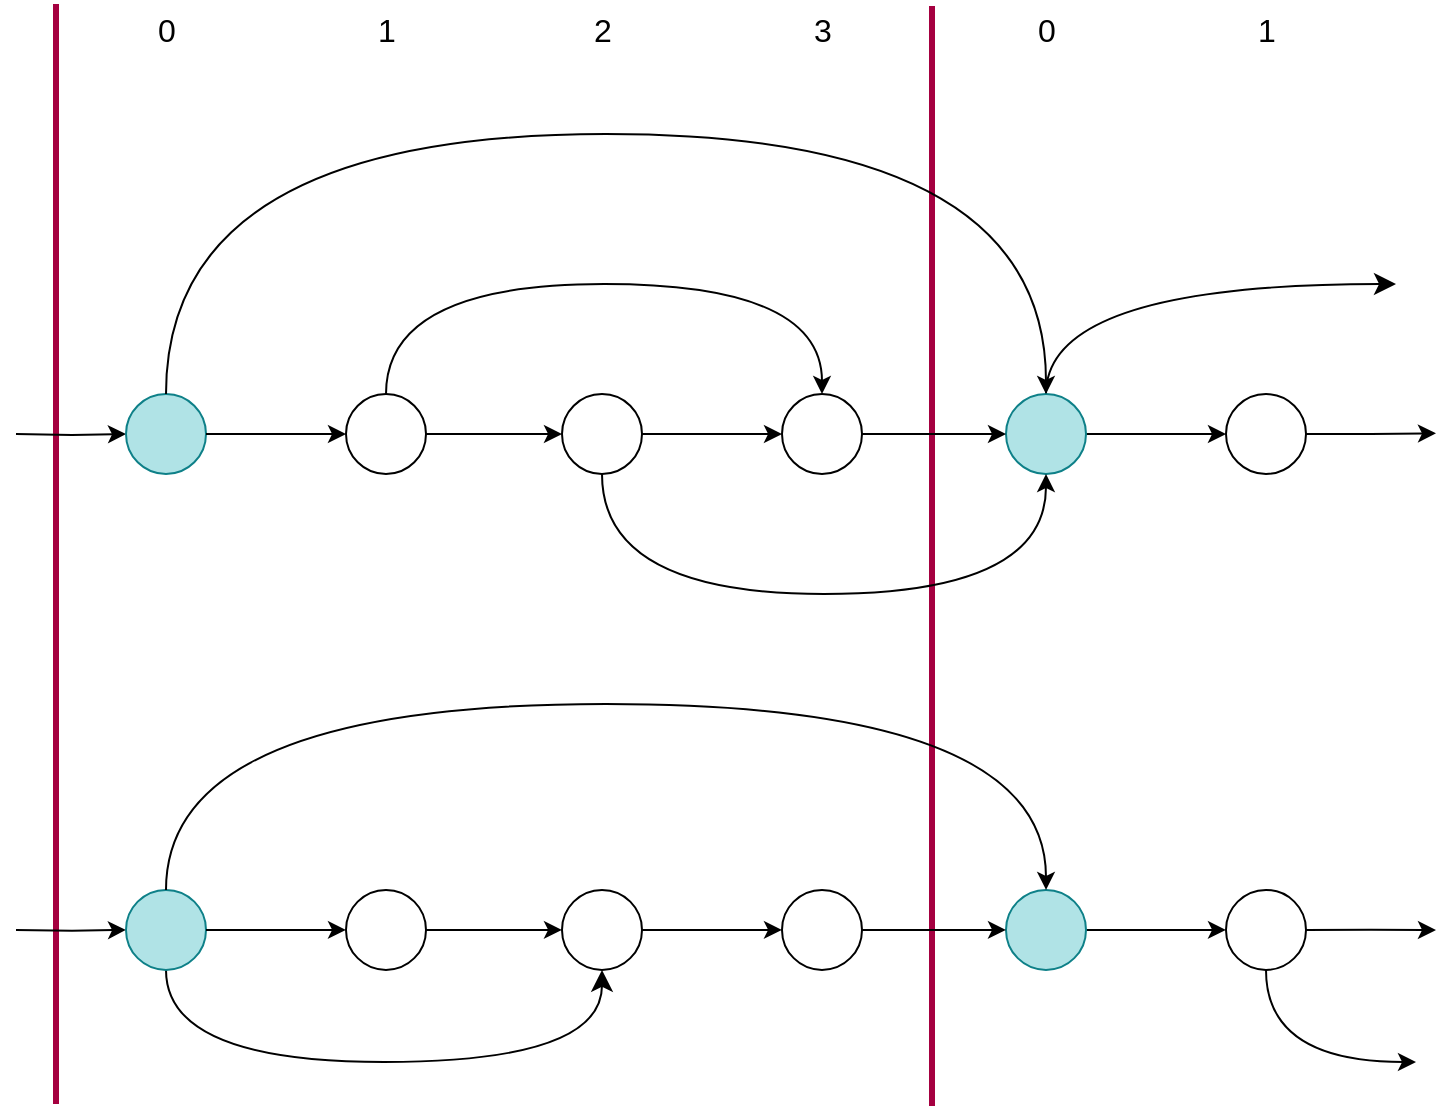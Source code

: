 <mxfile version="24.4.0" type="device" pages="10">
  <diagram name="Page-1" id="UTsY-uwNNgUhm9dza5uz">
    <mxGraphModel dx="2460" dy="957" grid="1" gridSize="10" guides="1" tooltips="1" connect="1" arrows="1" fold="1" page="1" pageScale="1" pageWidth="827" pageHeight="1169" math="1" shadow="0">
      <root>
        <mxCell id="0" />
        <mxCell id="1" parent="0" />
        <mxCell id="0dPc7uweDr_BHAximPs6-82" value="" style="endArrow=none;html=1;rounded=0;fillColor=#d80073;strokeColor=#A50040;strokeWidth=3;" parent="1" edge="1">
          <mxGeometry width="50" height="50" relative="1" as="geometry">
            <mxPoint y="800" as="sourcePoint" />
            <mxPoint y="250" as="targetPoint" />
          </mxGeometry>
        </mxCell>
        <mxCell id="0dPc7uweDr_BHAximPs6-85" value="" style="endArrow=none;html=1;rounded=0;fillColor=#d80073;strokeColor=#A50040;strokeWidth=3;" parent="1" edge="1">
          <mxGeometry width="50" height="50" relative="1" as="geometry">
            <mxPoint x="438" y="801" as="sourcePoint" />
            <mxPoint x="438" y="251" as="targetPoint" />
          </mxGeometry>
        </mxCell>
        <mxCell id="0dPc7uweDr_BHAximPs6-83" style="edgeStyle=orthogonalEdgeStyle;rounded=0;orthogonalLoop=1;jettySize=auto;html=1;" parent="1" target="0dPc7uweDr_BHAximPs6-1" edge="1">
          <mxGeometry relative="1" as="geometry">
            <mxPoint x="-20" y="465" as="sourcePoint" />
          </mxGeometry>
        </mxCell>
        <mxCell id="0dPc7uweDr_BHAximPs6-1" value="" style="ellipse;whiteSpace=wrap;html=1;aspect=fixed;rotation=-90;fillColor=#b0e3e6;strokeColor=#0e8088;" parent="1" vertex="1">
          <mxGeometry x="35" y="445" width="40" height="40" as="geometry" />
        </mxCell>
        <mxCell id="0dPc7uweDr_BHAximPs6-81" style="edgeStyle=orthogonalEdgeStyle;rounded=0;orthogonalLoop=1;jettySize=auto;html=1;entryX=1;entryY=0.5;entryDx=0;entryDy=0;curved=1;" parent="1" source="0dPc7uweDr_BHAximPs6-2" target="0dPc7uweDr_BHAximPs6-4" edge="1">
          <mxGeometry relative="1" as="geometry">
            <Array as="points">
              <mxPoint x="165" y="390" />
              <mxPoint x="383" y="390" />
            </Array>
          </mxGeometry>
        </mxCell>
        <mxCell id="0dPc7uweDr_BHAximPs6-2" value="" style="ellipse;whiteSpace=wrap;html=1;aspect=fixed;rotation=-90;" parent="1" vertex="1">
          <mxGeometry x="145" y="445" width="40" height="40" as="geometry" />
        </mxCell>
        <mxCell id="0dPc7uweDr_BHAximPs6-3" value="" style="ellipse;whiteSpace=wrap;html=1;aspect=fixed;rotation=-90;" parent="1" vertex="1">
          <mxGeometry x="253" y="445" width="40" height="40" as="geometry" />
        </mxCell>
        <mxCell id="0dPc7uweDr_BHAximPs6-10" style="edgeStyle=orthogonalEdgeStyle;rounded=0;orthogonalLoop=1;jettySize=auto;html=1;exitX=0.5;exitY=1;exitDx=0;exitDy=0;entryX=0.5;entryY=0;entryDx=0;entryDy=0;" parent="1" source="0dPc7uweDr_BHAximPs6-2" target="0dPc7uweDr_BHAximPs6-3" edge="1">
          <mxGeometry relative="1" as="geometry" />
        </mxCell>
        <mxCell id="0dPc7uweDr_BHAximPs6-4" value="" style="ellipse;whiteSpace=wrap;html=1;aspect=fixed;rotation=-90;" parent="1" vertex="1">
          <mxGeometry x="363" y="445" width="40" height="40" as="geometry" />
        </mxCell>
        <mxCell id="0dPc7uweDr_BHAximPs6-11" style="edgeStyle=orthogonalEdgeStyle;rounded=0;orthogonalLoop=1;jettySize=auto;html=1;exitX=0.5;exitY=1;exitDx=0;exitDy=0;entryX=0.5;entryY=0;entryDx=0;entryDy=0;" parent="1" source="0dPc7uweDr_BHAximPs6-3" target="0dPc7uweDr_BHAximPs6-4" edge="1">
          <mxGeometry relative="1" as="geometry" />
        </mxCell>
        <mxCell id="0dPc7uweDr_BHAximPs6-9" value="" style="endArrow=classic;html=1;rounded=0;exitX=0.5;exitY=1;exitDx=0;exitDy=0;entryX=0.5;entryY=0;entryDx=0;entryDy=0;" parent="1" source="0dPc7uweDr_BHAximPs6-1" target="0dPc7uweDr_BHAximPs6-2" edge="1">
          <mxGeometry width="50" height="50" relative="1" as="geometry">
            <mxPoint x="225" y="305" as="sourcePoint" />
            <mxPoint x="175" y="255" as="targetPoint" />
          </mxGeometry>
        </mxCell>
        <mxCell id="0dPc7uweDr_BHAximPs6-13" value="" style="ellipse;whiteSpace=wrap;html=1;aspect=fixed;rotation=-90;" parent="1" vertex="1">
          <mxGeometry x="585" y="445" width="40" height="40" as="geometry" />
        </mxCell>
        <mxCell id="0dPc7uweDr_BHAximPs6-16" style="edgeStyle=orthogonalEdgeStyle;rounded=0;orthogonalLoop=1;jettySize=auto;html=1;entryX=0.5;entryY=0;entryDx=0;entryDy=0;" parent="1" source="0dPc7uweDr_BHAximPs6-14" target="0dPc7uweDr_BHAximPs6-13" edge="1">
          <mxGeometry relative="1" as="geometry" />
        </mxCell>
        <mxCell id="0dPc7uweDr_BHAximPs6-87" style="edgeStyle=orthogonalEdgeStyle;curved=1;rounded=0;orthogonalLoop=1;jettySize=auto;html=1;fontSize=12;startSize=8;endSize=8;" parent="1" source="0dPc7uweDr_BHAximPs6-14" edge="1">
          <mxGeometry relative="1" as="geometry">
            <mxPoint x="670" y="390" as="targetPoint" />
            <Array as="points">
              <mxPoint x="495" y="390" />
            </Array>
          </mxGeometry>
        </mxCell>
        <mxCell id="0dPc7uweDr_BHAximPs6-14" value="" style="ellipse;whiteSpace=wrap;html=1;aspect=fixed;rotation=-90;fillColor=#b0e3e6;strokeColor=#0e8088;" parent="1" vertex="1">
          <mxGeometry x="475" y="445" width="40" height="40" as="geometry" />
        </mxCell>
        <mxCell id="0dPc7uweDr_BHAximPs6-12" style="edgeStyle=orthogonalEdgeStyle;rounded=0;orthogonalLoop=1;jettySize=auto;html=1;entryX=1;entryY=0.5;entryDx=0;entryDy=0;curved=1;" parent="1" source="0dPc7uweDr_BHAximPs6-1" target="0dPc7uweDr_BHAximPs6-14" edge="1">
          <mxGeometry relative="1" as="geometry">
            <mxPoint x="175" y="335" as="targetPoint" />
            <Array as="points">
              <mxPoint x="55" y="315" />
              <mxPoint x="495" y="315" />
            </Array>
          </mxGeometry>
        </mxCell>
        <mxCell id="0dPc7uweDr_BHAximPs6-19" style="edgeStyle=orthogonalEdgeStyle;rounded=0;orthogonalLoop=1;jettySize=auto;html=1;curved=1;" parent="1" source="0dPc7uweDr_BHAximPs6-3" target="0dPc7uweDr_BHAximPs6-14" edge="1">
          <mxGeometry relative="1" as="geometry">
            <Array as="points">
              <mxPoint x="273" y="545" />
              <mxPoint x="495" y="545" />
            </Array>
          </mxGeometry>
        </mxCell>
        <mxCell id="0dPc7uweDr_BHAximPs6-15" style="edgeStyle=orthogonalEdgeStyle;rounded=0;orthogonalLoop=1;jettySize=auto;html=1;entryX=0.5;entryY=0;entryDx=0;entryDy=0;" parent="1" source="0dPc7uweDr_BHAximPs6-4" target="0dPc7uweDr_BHAximPs6-14" edge="1">
          <mxGeometry relative="1" as="geometry" />
        </mxCell>
        <mxCell id="0dPc7uweDr_BHAximPs6-84" style="edgeStyle=orthogonalEdgeStyle;rounded=0;orthogonalLoop=1;jettySize=auto;html=1;" parent="1" target="0dPc7uweDr_BHAximPs6-60" edge="1">
          <mxGeometry relative="1" as="geometry">
            <mxPoint x="-20" y="712.94" as="sourcePoint" />
          </mxGeometry>
        </mxCell>
        <mxCell id="0dPc7uweDr_BHAximPs6-89" style="edgeStyle=orthogonalEdgeStyle;curved=1;rounded=0;orthogonalLoop=1;jettySize=auto;html=1;entryX=0;entryY=0.5;entryDx=0;entryDy=0;fontSize=12;startSize=8;endSize=8;" parent="1" source="0dPc7uweDr_BHAximPs6-60" target="0dPc7uweDr_BHAximPs6-62" edge="1">
          <mxGeometry relative="1" as="geometry">
            <Array as="points">
              <mxPoint x="55" y="779" />
              <mxPoint x="273" y="779" />
            </Array>
          </mxGeometry>
        </mxCell>
        <mxCell id="0dPc7uweDr_BHAximPs6-60" value="" style="ellipse;whiteSpace=wrap;html=1;aspect=fixed;rotation=-90;fillColor=#b0e3e6;strokeColor=#0e8088;" parent="1" vertex="1">
          <mxGeometry x="35" y="692.94" width="40" height="40" as="geometry" />
        </mxCell>
        <mxCell id="0dPc7uweDr_BHAximPs6-61" value="" style="ellipse;whiteSpace=wrap;html=1;aspect=fixed;rotation=-90;" parent="1" vertex="1">
          <mxGeometry x="145" y="692.94" width="40" height="40" as="geometry" />
        </mxCell>
        <mxCell id="0dPc7uweDr_BHAximPs6-62" value="" style="ellipse;whiteSpace=wrap;html=1;aspect=fixed;rotation=-90;" parent="1" vertex="1">
          <mxGeometry x="253" y="692.94" width="40" height="40" as="geometry" />
        </mxCell>
        <mxCell id="0dPc7uweDr_BHAximPs6-63" style="edgeStyle=orthogonalEdgeStyle;rounded=0;orthogonalLoop=1;jettySize=auto;html=1;exitX=0.5;exitY=1;exitDx=0;exitDy=0;entryX=0.5;entryY=0;entryDx=0;entryDy=0;" parent="1" source="0dPc7uweDr_BHAximPs6-61" target="0dPc7uweDr_BHAximPs6-62" edge="1">
          <mxGeometry relative="1" as="geometry" />
        </mxCell>
        <mxCell id="0dPc7uweDr_BHAximPs6-64" value="" style="ellipse;whiteSpace=wrap;html=1;aspect=fixed;rotation=-90;" parent="1" vertex="1">
          <mxGeometry x="363" y="692.94" width="40" height="40" as="geometry" />
        </mxCell>
        <mxCell id="0dPc7uweDr_BHAximPs6-65" style="edgeStyle=orthogonalEdgeStyle;rounded=0;orthogonalLoop=1;jettySize=auto;html=1;exitX=0.5;exitY=1;exitDx=0;exitDy=0;entryX=0.5;entryY=0;entryDx=0;entryDy=0;" parent="1" source="0dPc7uweDr_BHAximPs6-62" target="0dPc7uweDr_BHAximPs6-64" edge="1">
          <mxGeometry relative="1" as="geometry" />
        </mxCell>
        <mxCell id="0dPc7uweDr_BHAximPs6-66" value="" style="endArrow=classic;html=1;rounded=0;exitX=0.5;exitY=1;exitDx=0;exitDy=0;entryX=0.5;entryY=0;entryDx=0;entryDy=0;" parent="1" source="0dPc7uweDr_BHAximPs6-60" target="0dPc7uweDr_BHAximPs6-61" edge="1">
          <mxGeometry width="50" height="50" relative="1" as="geometry">
            <mxPoint x="225" y="552.94" as="sourcePoint" />
            <mxPoint x="175" y="502.94" as="targetPoint" />
          </mxGeometry>
        </mxCell>
        <mxCell id="U22FVbOgvW5twAr9vkWi-1" style="edgeStyle=orthogonalEdgeStyle;rounded=0;orthogonalLoop=1;jettySize=auto;html=1;" parent="1" source="0dPc7uweDr_BHAximPs6-67" edge="1">
          <mxGeometry relative="1" as="geometry">
            <mxPoint x="690" y="713" as="targetPoint" />
          </mxGeometry>
        </mxCell>
        <mxCell id="U22FVbOgvW5twAr9vkWi-3" style="edgeStyle=orthogonalEdgeStyle;rounded=0;orthogonalLoop=1;jettySize=auto;html=1;curved=1;" parent="1" source="0dPc7uweDr_BHAximPs6-67" edge="1">
          <mxGeometry relative="1" as="geometry">
            <mxPoint x="680" y="779" as="targetPoint" />
            <Array as="points">
              <mxPoint x="605" y="779" />
            </Array>
          </mxGeometry>
        </mxCell>
        <mxCell id="0dPc7uweDr_BHAximPs6-67" value="" style="ellipse;whiteSpace=wrap;html=1;aspect=fixed;rotation=-90;" parent="1" vertex="1">
          <mxGeometry x="585" y="692.94" width="40" height="40" as="geometry" />
        </mxCell>
        <mxCell id="0dPc7uweDr_BHAximPs6-68" style="edgeStyle=orthogonalEdgeStyle;rounded=0;orthogonalLoop=1;jettySize=auto;html=1;entryX=0.5;entryY=0;entryDx=0;entryDy=0;" parent="1" source="0dPc7uweDr_BHAximPs6-69" target="0dPc7uweDr_BHAximPs6-67" edge="1">
          <mxGeometry relative="1" as="geometry" />
        </mxCell>
        <mxCell id="0dPc7uweDr_BHAximPs6-69" value="" style="ellipse;whiteSpace=wrap;html=1;aspect=fixed;rotation=-90;fillColor=#b0e3e6;strokeColor=#0e8088;" parent="1" vertex="1">
          <mxGeometry x="475" y="692.94" width="40" height="40" as="geometry" />
        </mxCell>
        <mxCell id="0dPc7uweDr_BHAximPs6-72" style="edgeStyle=orthogonalEdgeStyle;rounded=0;orthogonalLoop=1;jettySize=auto;html=1;entryX=0.5;entryY=0;entryDx=0;entryDy=0;" parent="1" source="0dPc7uweDr_BHAximPs6-64" target="0dPc7uweDr_BHAximPs6-69" edge="1">
          <mxGeometry relative="1" as="geometry" />
        </mxCell>
        <mxCell id="0dPc7uweDr_BHAximPs6-73" value="0" style="text;html=1;align=center;verticalAlign=middle;resizable=0;points=[];autosize=1;strokeColor=none;fillColor=none;strokeWidth=1;fontSize=16;" parent="1" vertex="1">
          <mxGeometry x="40" y="248" width="30" height="30" as="geometry" />
        </mxCell>
        <mxCell id="0dPc7uweDr_BHAximPs6-74" value="1" style="text;html=1;align=center;verticalAlign=middle;resizable=0;points=[];autosize=1;strokeColor=none;fillColor=none;strokeWidth=1;fontSize=16;" parent="1" vertex="1">
          <mxGeometry x="150" y="248" width="30" height="30" as="geometry" />
        </mxCell>
        <mxCell id="0dPc7uweDr_BHAximPs6-75" value="2" style="text;html=1;align=center;verticalAlign=middle;resizable=0;points=[];autosize=1;strokeColor=none;fillColor=none;strokeWidth=1;fontSize=16;" parent="1" vertex="1">
          <mxGeometry x="258" y="248" width="30" height="30" as="geometry" />
        </mxCell>
        <mxCell id="0dPc7uweDr_BHAximPs6-76" value="3" style="text;html=1;align=center;verticalAlign=middle;resizable=0;points=[];autosize=1;strokeColor=none;fillColor=none;strokeWidth=1;fontSize=16;" parent="1" vertex="1">
          <mxGeometry x="368" y="248" width="30" height="30" as="geometry" />
        </mxCell>
        <mxCell id="0dPc7uweDr_BHAximPs6-77" value="0" style="text;html=1;align=center;verticalAlign=middle;resizable=0;points=[];autosize=1;strokeColor=none;fillColor=none;strokeWidth=1;fontSize=16;" parent="1" vertex="1">
          <mxGeometry x="480" y="248" width="30" height="30" as="geometry" />
        </mxCell>
        <mxCell id="0dPc7uweDr_BHAximPs6-78" value="1" style="text;html=1;align=center;verticalAlign=middle;resizable=0;points=[];autosize=1;strokeColor=none;fillColor=none;strokeWidth=1;fontSize=16;" parent="1" vertex="1">
          <mxGeometry x="590" y="248" width="30" height="30" as="geometry" />
        </mxCell>
        <mxCell id="U22FVbOgvW5twAr9vkWi-2" style="edgeStyle=orthogonalEdgeStyle;rounded=0;orthogonalLoop=1;jettySize=auto;html=1;" parent="1" source="0dPc7uweDr_BHAximPs6-13" edge="1">
          <mxGeometry relative="1" as="geometry">
            <mxPoint x="690" y="464.66" as="targetPoint" />
            <mxPoint x="625" y="464.66" as="sourcePoint" />
          </mxGeometry>
        </mxCell>
        <mxCell id="U22FVbOgvW5twAr9vkWi-4" style="edgeStyle=orthogonalEdgeStyle;rounded=0;orthogonalLoop=1;jettySize=auto;html=1;curved=1;" parent="1" source="0dPc7uweDr_BHAximPs6-60" target="0dPc7uweDr_BHAximPs6-69" edge="1">
          <mxGeometry relative="1" as="geometry">
            <mxPoint x="495" y="688" as="targetPoint" />
            <Array as="points">
              <mxPoint x="55" y="600" />
              <mxPoint x="495" y="600" />
            </Array>
            <mxPoint x="55" y="688" as="sourcePoint" />
          </mxGeometry>
        </mxCell>
      </root>
    </mxGraphModel>
  </diagram>
  <diagram name="composition_nfts_extension" id="VRqW1G-t0xJoxCOF94tV">
    <mxGraphModel dx="2460" dy="957" grid="1" gridSize="10" guides="1" tooltips="1" connect="1" arrows="1" fold="1" page="1" pageScale="1" pageWidth="827" pageHeight="1169" math="1" shadow="0">
      <root>
        <mxCell id="pDJFfSybr-9PHbqFATGs-0" />
        <mxCell id="pDJFfSybr-9PHbqFATGs-1" parent="pDJFfSybr-9PHbqFATGs-0" />
        <mxCell id="pDJFfSybr-9PHbqFATGs-5" value="" style="ellipse;whiteSpace=wrap;html=1;aspect=fixed;rotation=-90;" parent="pDJFfSybr-9PHbqFATGs-1" vertex="1">
          <mxGeometry x="35" y="445" width="40" height="40" as="geometry" />
        </mxCell>
        <mxCell id="pDJFfSybr-9PHbqFATGs-7" value="" style="ellipse;whiteSpace=wrap;html=1;aspect=fixed;rotation=-90;" parent="pDJFfSybr-9PHbqFATGs-1" vertex="1">
          <mxGeometry x="145" y="445" width="40" height="40" as="geometry" />
        </mxCell>
        <mxCell id="pDJFfSybr-9PHbqFATGs-8" value="" style="ellipse;whiteSpace=wrap;html=1;aspect=fixed;rotation=-90;fillColor=#f8cecc;strokeColor=#b85450;" parent="pDJFfSybr-9PHbqFATGs-1" vertex="1">
          <mxGeometry x="253" y="445" width="40" height="40" as="geometry" />
        </mxCell>
        <mxCell id="pDJFfSybr-9PHbqFATGs-9" style="edgeStyle=orthogonalEdgeStyle;rounded=0;orthogonalLoop=1;jettySize=auto;html=1;exitX=0.5;exitY=1;exitDx=0;exitDy=0;entryX=0.5;entryY=0;entryDx=0;entryDy=0;" parent="pDJFfSybr-9PHbqFATGs-1" source="pDJFfSybr-9PHbqFATGs-7" target="pDJFfSybr-9PHbqFATGs-8" edge="1">
          <mxGeometry relative="1" as="geometry" />
        </mxCell>
        <mxCell id="pDJFfSybr-9PHbqFATGs-11" style="edgeStyle=orthogonalEdgeStyle;rounded=0;orthogonalLoop=1;jettySize=auto;html=1;exitX=0.5;exitY=1;exitDx=0;exitDy=0;" parent="pDJFfSybr-9PHbqFATGs-1" source="pDJFfSybr-9PHbqFATGs-8" edge="1">
          <mxGeometry relative="1" as="geometry">
            <mxPoint x="360" y="465" as="targetPoint" />
          </mxGeometry>
        </mxCell>
        <mxCell id="pDJFfSybr-9PHbqFATGs-12" value="" style="endArrow=classic;html=1;rounded=0;exitX=0.5;exitY=1;exitDx=0;exitDy=0;entryX=0.5;entryY=0;entryDx=0;entryDy=0;" parent="pDJFfSybr-9PHbqFATGs-1" source="pDJFfSybr-9PHbqFATGs-5" target="pDJFfSybr-9PHbqFATGs-7" edge="1">
          <mxGeometry width="50" height="50" relative="1" as="geometry">
            <mxPoint x="225" y="305" as="sourcePoint" />
            <mxPoint x="175" y="255" as="targetPoint" />
          </mxGeometry>
        </mxCell>
        <mxCell id="pDJFfSybr-9PHbqFATGs-22" value="" style="ellipse;whiteSpace=wrap;html=1;aspect=fixed;rotation=-90;fillColor=#f8cecc;strokeColor=#b85450;" parent="pDJFfSybr-9PHbqFATGs-1" vertex="1">
          <mxGeometry x="253" y="545" width="40" height="40" as="geometry" />
        </mxCell>
        <mxCell id="pDJFfSybr-9PHbqFATGs-23" value="" style="ellipse;whiteSpace=wrap;html=1;aspect=fixed;rotation=-90;" parent="pDJFfSybr-9PHbqFATGs-1" vertex="1">
          <mxGeometry x="365" y="545" width="40" height="40" as="geometry" />
        </mxCell>
        <mxCell id="pDJFfSybr-9PHbqFATGs-24" value="" style="ellipse;whiteSpace=wrap;html=1;aspect=fixed;rotation=-90;" parent="pDJFfSybr-9PHbqFATGs-1" vertex="1">
          <mxGeometry x="473" y="545" width="40" height="40" as="geometry" />
        </mxCell>
        <mxCell id="pDJFfSybr-9PHbqFATGs-25" style="edgeStyle=orthogonalEdgeStyle;rounded=0;orthogonalLoop=1;jettySize=auto;html=1;exitX=0.5;exitY=1;exitDx=0;exitDy=0;entryX=0.5;entryY=0;entryDx=0;entryDy=0;" parent="pDJFfSybr-9PHbqFATGs-1" source="pDJFfSybr-9PHbqFATGs-23" target="pDJFfSybr-9PHbqFATGs-24" edge="1">
          <mxGeometry relative="1" as="geometry" />
        </mxCell>
        <mxCell id="pDJFfSybr-9PHbqFATGs-27" style="edgeStyle=orthogonalEdgeStyle;rounded=0;orthogonalLoop=1;jettySize=auto;html=1;exitX=0.5;exitY=1;exitDx=0;exitDy=0;entryX=0.5;entryY=0;entryDx=0;entryDy=0;" parent="pDJFfSybr-9PHbqFATGs-1" source="pDJFfSybr-9PHbqFATGs-24" edge="1">
          <mxGeometry relative="1" as="geometry">
            <mxPoint x="583" y="565" as="targetPoint" />
          </mxGeometry>
        </mxCell>
        <mxCell id="pDJFfSybr-9PHbqFATGs-28" value="" style="endArrow=classic;html=1;rounded=0;exitX=0.5;exitY=1;exitDx=0;exitDy=0;entryX=0.5;entryY=0;entryDx=0;entryDy=0;" parent="pDJFfSybr-9PHbqFATGs-1" source="pDJFfSybr-9PHbqFATGs-22" target="pDJFfSybr-9PHbqFATGs-23" edge="1">
          <mxGeometry width="50" height="50" relative="1" as="geometry">
            <mxPoint x="445" y="405.0" as="sourcePoint" />
            <mxPoint x="395" y="355" as="targetPoint" />
          </mxGeometry>
        </mxCell>
        <mxCell id="pDJFfSybr-9PHbqFATGs-35" value="0" style="text;html=1;align=center;verticalAlign=middle;resizable=0;points=[];autosize=1;strokeColor=none;fillColor=none;strokeWidth=1;fontSize=16;" parent="pDJFfSybr-9PHbqFATGs-1" vertex="1">
          <mxGeometry x="40" y="400" width="30" height="30" as="geometry" />
        </mxCell>
        <mxCell id="pDJFfSybr-9PHbqFATGs-36" value="1" style="text;html=1;align=center;verticalAlign=middle;resizable=0;points=[];autosize=1;strokeColor=none;fillColor=none;strokeWidth=1;fontSize=16;" parent="pDJFfSybr-9PHbqFATGs-1" vertex="1">
          <mxGeometry x="150" y="400" width="30" height="30" as="geometry" />
        </mxCell>
        <mxCell id="pDJFfSybr-9PHbqFATGs-37" value="2" style="text;html=1;align=center;verticalAlign=middle;resizable=0;points=[];autosize=1;strokeColor=none;fillColor=none;strokeWidth=1;fontSize=16;" parent="pDJFfSybr-9PHbqFATGs-1" vertex="1">
          <mxGeometry x="258" y="400" width="30" height="30" as="geometry" />
        </mxCell>
        <mxCell id="UwT3hwQNvF54EuhvdC_Z-10" value="2" style="text;html=1;align=center;verticalAlign=middle;resizable=0;points=[];autosize=1;strokeColor=none;fillColor=none;strokeWidth=1;fontSize=16;" parent="pDJFfSybr-9PHbqFATGs-1" vertex="1">
          <mxGeometry x="258" y="590" width="30" height="30" as="geometry" />
        </mxCell>
        <mxCell id="UwT3hwQNvF54EuhvdC_Z-11" value="3" style="text;html=1;align=center;verticalAlign=middle;resizable=0;points=[];autosize=1;strokeColor=none;fillColor=none;strokeWidth=1;fontSize=16;" parent="pDJFfSybr-9PHbqFATGs-1" vertex="1">
          <mxGeometry x="370" y="590" width="30" height="30" as="geometry" />
        </mxCell>
        <mxCell id="UwT3hwQNvF54EuhvdC_Z-12" value="4" style="text;html=1;align=center;verticalAlign=middle;resizable=0;points=[];autosize=1;strokeColor=none;fillColor=none;strokeWidth=1;fontSize=16;" parent="pDJFfSybr-9PHbqFATGs-1" vertex="1">
          <mxGeometry x="478" y="590" width="30" height="30" as="geometry" />
        </mxCell>
        <mxCell id="UwT3hwQNvF54EuhvdC_Z-14" value="" style="endArrow=none;html=1;rounded=0;fillColor=#d80073;strokeColor=#A50040;strokeWidth=3;" parent="pDJFfSybr-9PHbqFATGs-1" edge="1">
          <mxGeometry width="50" height="50" relative="1" as="geometry">
            <mxPoint x="220" y="620" as="sourcePoint" />
            <mxPoint x="220" y="520" as="targetPoint" />
          </mxGeometry>
        </mxCell>
        <mxCell id="UwT3hwQNvF54EuhvdC_Z-15" value="" style="endArrow=none;html=1;rounded=0;fillColor=#d80073;strokeColor=#A50040;strokeWidth=3;" parent="pDJFfSybr-9PHbqFATGs-1" edge="1">
          <mxGeometry width="50" height="50" relative="1" as="geometry">
            <mxPoint y="510" as="sourcePoint" />
            <mxPoint y="410" as="targetPoint" />
          </mxGeometry>
        </mxCell>
        <mxCell id="UwT3hwQNvF54EuhvdC_Z-16" value="" style="endArrow=none;html=1;rounded=0;fillColor=#d80073;strokeColor=#A50040;strokeWidth=3;" parent="pDJFfSybr-9PHbqFATGs-1" edge="1">
          <mxGeometry width="50" height="50" relative="1" as="geometry">
            <mxPoint x="330" y="510" as="sourcePoint" />
            <mxPoint x="330" y="410" as="targetPoint" />
          </mxGeometry>
        </mxCell>
        <mxCell id="UwT3hwQNvF54EuhvdC_Z-17" value="" style="endArrow=none;html=1;rounded=0;fillColor=#d80073;strokeColor=#A50040;strokeWidth=3;" parent="pDJFfSybr-9PHbqFATGs-1" edge="1">
          <mxGeometry width="50" height="50" relative="1" as="geometry">
            <mxPoint x="550" y="620" as="sourcePoint" />
            <mxPoint x="550" y="520" as="targetPoint" />
          </mxGeometry>
        </mxCell>
        <mxCell id="XukK4U3YXxjj35dgQkM_-0" value="" style="endArrow=classic;html=1;rounded=0;exitX=0.5;exitY=1;exitDx=0;exitDy=0;entryX=0.5;entryY=0;entryDx=0;entryDy=0;" parent="pDJFfSybr-9PHbqFATGs-1" edge="1">
          <mxGeometry width="50" height="50" relative="1" as="geometry">
            <mxPoint x="181" y="564.83" as="sourcePoint" />
            <mxPoint x="253" y="564.83" as="targetPoint" />
          </mxGeometry>
        </mxCell>
        <mxCell id="XukK4U3YXxjj35dgQkM_-1" value="" style="endArrow=classic;html=1;rounded=0;exitX=0.5;exitY=1;exitDx=0;exitDy=0;entryX=0.5;entryY=0;entryDx=0;entryDy=0;" parent="pDJFfSybr-9PHbqFATGs-1" edge="1">
          <mxGeometry width="50" height="50" relative="1" as="geometry">
            <mxPoint x="-37" y="464.83" as="sourcePoint" />
            <mxPoint x="35" y="464.83" as="targetPoint" />
          </mxGeometry>
        </mxCell>
      </root>
    </mxGraphModel>
  </diagram>
  <diagram name="composition_nfts_extension_balanced" id="4C9y6jV-fBpOCbxwMlBr">
    <mxGraphModel dx="2460" dy="957" grid="1" gridSize="10" guides="1" tooltips="1" connect="1" arrows="1" fold="1" page="1" pageScale="1" pageWidth="827" pageHeight="1169" math="1" shadow="0">
      <root>
        <mxCell id="gzAX9wVfBLTMtwe2-mQY-0" />
        <mxCell id="gzAX9wVfBLTMtwe2-mQY-1" parent="gzAX9wVfBLTMtwe2-mQY-0" />
        <mxCell id="gzAX9wVfBLTMtwe2-mQY-3" value="" style="ellipse;whiteSpace=wrap;html=1;aspect=fixed;rotation=-90;" parent="gzAX9wVfBLTMtwe2-mQY-1" vertex="1">
          <mxGeometry x="35" y="445" width="40" height="40" as="geometry" />
        </mxCell>
        <mxCell id="gzAX9wVfBLTMtwe2-mQY-4" value="" style="ellipse;whiteSpace=wrap;html=1;aspect=fixed;rotation=-90;" parent="gzAX9wVfBLTMtwe2-mQY-1" vertex="1">
          <mxGeometry x="150" y="445" width="40" height="40" as="geometry" />
        </mxCell>
        <mxCell id="gzAX9wVfBLTMtwe2-mQY-5" value="" style="ellipse;whiteSpace=wrap;html=1;aspect=fixed;rotation=-90;fillColor=#f8cecc;strokeColor=#b85450;" parent="gzAX9wVfBLTMtwe2-mQY-1" vertex="1">
          <mxGeometry x="253" y="445" width="40" height="40" as="geometry" />
        </mxCell>
        <mxCell id="gzAX9wVfBLTMtwe2-mQY-6" style="edgeStyle=orthogonalEdgeStyle;rounded=0;orthogonalLoop=1;jettySize=auto;html=1;exitX=0.5;exitY=1;exitDx=0;exitDy=0;entryX=0.5;entryY=0;entryDx=0;entryDy=0;" parent="gzAX9wVfBLTMtwe2-mQY-1" source="gzAX9wVfBLTMtwe2-mQY-4" target="gzAX9wVfBLTMtwe2-mQY-5" edge="1">
          <mxGeometry relative="1" as="geometry" />
        </mxCell>
        <mxCell id="gzAX9wVfBLTMtwe2-mQY-7" style="edgeStyle=orthogonalEdgeStyle;rounded=0;orthogonalLoop=1;jettySize=auto;html=1;exitX=0.5;exitY=1;exitDx=0;exitDy=0;" parent="gzAX9wVfBLTMtwe2-mQY-1" source="gzAX9wVfBLTMtwe2-mQY-5" edge="1">
          <mxGeometry relative="1" as="geometry">
            <mxPoint x="360" y="465" as="targetPoint" />
          </mxGeometry>
        </mxCell>
        <mxCell id="gzAX9wVfBLTMtwe2-mQY-8" value="" style="endArrow=classic;html=1;rounded=0;exitX=0.5;exitY=1;exitDx=0;exitDy=0;entryX=0.5;entryY=0;entryDx=0;entryDy=0;" parent="gzAX9wVfBLTMtwe2-mQY-1" source="gzAX9wVfBLTMtwe2-mQY-3" target="gzAX9wVfBLTMtwe2-mQY-4" edge="1">
          <mxGeometry width="50" height="50" relative="1" as="geometry">
            <mxPoint x="225" y="305" as="sourcePoint" />
            <mxPoint x="175" y="255" as="targetPoint" />
          </mxGeometry>
        </mxCell>
        <mxCell id="gzAX9wVfBLTMtwe2-mQY-10" value="" style="ellipse;whiteSpace=wrap;html=1;aspect=fixed;rotation=-90;fillColor=#f8cecc;strokeColor=#b85450;" parent="gzAX9wVfBLTMtwe2-mQY-1" vertex="1">
          <mxGeometry x="253" y="545" width="40" height="40" as="geometry" />
        </mxCell>
        <mxCell id="gzAX9wVfBLTMtwe2-mQY-11" value="" style="ellipse;whiteSpace=wrap;html=1;aspect=fixed;rotation=-90;" parent="gzAX9wVfBLTMtwe2-mQY-1" vertex="1">
          <mxGeometry x="365" y="545" width="40" height="40" as="geometry" />
        </mxCell>
        <mxCell id="gzAX9wVfBLTMtwe2-mQY-12" value="" style="ellipse;whiteSpace=wrap;html=1;aspect=fixed;rotation=-90;" parent="gzAX9wVfBLTMtwe2-mQY-1" vertex="1">
          <mxGeometry x="473" y="545" width="40" height="40" as="geometry" />
        </mxCell>
        <mxCell id="gzAX9wVfBLTMtwe2-mQY-13" style="edgeStyle=orthogonalEdgeStyle;rounded=0;orthogonalLoop=1;jettySize=auto;html=1;exitX=0.5;exitY=1;exitDx=0;exitDy=0;entryX=0.5;entryY=0;entryDx=0;entryDy=0;" parent="gzAX9wVfBLTMtwe2-mQY-1" source="gzAX9wVfBLTMtwe2-mQY-11" target="gzAX9wVfBLTMtwe2-mQY-12" edge="1">
          <mxGeometry relative="1" as="geometry" />
        </mxCell>
        <mxCell id="gzAX9wVfBLTMtwe2-mQY-14" style="edgeStyle=orthogonalEdgeStyle;rounded=0;orthogonalLoop=1;jettySize=auto;html=1;exitX=0.5;exitY=1;exitDx=0;exitDy=0;entryX=0.5;entryY=0;entryDx=0;entryDy=0;" parent="gzAX9wVfBLTMtwe2-mQY-1" source="gzAX9wVfBLTMtwe2-mQY-12" edge="1">
          <mxGeometry relative="1" as="geometry">
            <mxPoint x="583" y="565" as="targetPoint" />
          </mxGeometry>
        </mxCell>
        <mxCell id="gzAX9wVfBLTMtwe2-mQY-15" value="" style="endArrow=classic;html=1;rounded=0;exitX=0.5;exitY=1;exitDx=0;exitDy=0;entryX=0.5;entryY=0;entryDx=0;entryDy=0;" parent="gzAX9wVfBLTMtwe2-mQY-1" source="gzAX9wVfBLTMtwe2-mQY-10" target="gzAX9wVfBLTMtwe2-mQY-11" edge="1">
          <mxGeometry width="50" height="50" relative="1" as="geometry">
            <mxPoint x="445" y="405.0" as="sourcePoint" />
            <mxPoint x="395" y="355" as="targetPoint" />
          </mxGeometry>
        </mxCell>
        <mxCell id="gzAX9wVfBLTMtwe2-mQY-16" value="0" style="text;html=1;align=center;verticalAlign=middle;resizable=0;points=[];autosize=1;strokeColor=none;fillColor=none;strokeWidth=1;fontSize=16;" parent="gzAX9wVfBLTMtwe2-mQY-1" vertex="1">
          <mxGeometry x="40" y="400" width="30" height="30" as="geometry" />
        </mxCell>
        <mxCell id="gzAX9wVfBLTMtwe2-mQY-17" value="1" style="text;html=1;align=center;verticalAlign=middle;resizable=0;points=[];autosize=1;strokeColor=none;fillColor=none;strokeWidth=1;fontSize=16;" parent="gzAX9wVfBLTMtwe2-mQY-1" vertex="1">
          <mxGeometry x="155" y="400" width="30" height="30" as="geometry" />
        </mxCell>
        <mxCell id="gzAX9wVfBLTMtwe2-mQY-18" value="2" style="text;html=1;align=center;verticalAlign=middle;resizable=0;points=[];autosize=1;strokeColor=none;fillColor=none;strokeWidth=1;fontSize=16;" parent="gzAX9wVfBLTMtwe2-mQY-1" vertex="1">
          <mxGeometry x="258" y="400" width="30" height="30" as="geometry" />
        </mxCell>
        <mxCell id="gzAX9wVfBLTMtwe2-mQY-19" value="2" style="text;html=1;align=center;verticalAlign=middle;resizable=0;points=[];autosize=1;strokeColor=none;fillColor=none;strokeWidth=1;fontSize=16;" parent="gzAX9wVfBLTMtwe2-mQY-1" vertex="1">
          <mxGeometry x="258" y="590" width="30" height="30" as="geometry" />
        </mxCell>
        <mxCell id="gzAX9wVfBLTMtwe2-mQY-20" value="3" style="text;html=1;align=center;verticalAlign=middle;resizable=0;points=[];autosize=1;strokeColor=none;fillColor=none;strokeWidth=1;fontSize=16;" parent="gzAX9wVfBLTMtwe2-mQY-1" vertex="1">
          <mxGeometry x="370" y="590" width="30" height="30" as="geometry" />
        </mxCell>
        <mxCell id="gzAX9wVfBLTMtwe2-mQY-21" value="4" style="text;html=1;align=center;verticalAlign=middle;resizable=0;points=[];autosize=1;strokeColor=none;fillColor=none;strokeWidth=1;fontSize=16;" parent="gzAX9wVfBLTMtwe2-mQY-1" vertex="1">
          <mxGeometry x="478" y="590" width="30" height="30" as="geometry" />
        </mxCell>
        <mxCell id="gzAX9wVfBLTMtwe2-mQY-22" value="" style="endArrow=none;html=1;rounded=0;fillColor=#d80073;strokeColor=#A50040;strokeWidth=3;" parent="gzAX9wVfBLTMtwe2-mQY-1" edge="1">
          <mxGeometry width="50" height="50" relative="1" as="geometry">
            <mxPoint y="620" as="sourcePoint" />
            <mxPoint y="520" as="targetPoint" />
          </mxGeometry>
        </mxCell>
        <mxCell id="gzAX9wVfBLTMtwe2-mQY-23" value="" style="endArrow=none;html=1;rounded=0;fillColor=#d80073;strokeColor=#A50040;strokeWidth=3;" parent="gzAX9wVfBLTMtwe2-mQY-1" edge="1">
          <mxGeometry width="50" height="50" relative="1" as="geometry">
            <mxPoint y="510" as="sourcePoint" />
            <mxPoint y="410" as="targetPoint" />
          </mxGeometry>
        </mxCell>
        <mxCell id="gzAX9wVfBLTMtwe2-mQY-24" value="" style="endArrow=none;html=1;rounded=0;fillColor=#d80073;strokeColor=#A50040;strokeWidth=3;" parent="gzAX9wVfBLTMtwe2-mQY-1" edge="1">
          <mxGeometry width="50" height="50" relative="1" as="geometry">
            <mxPoint x="550" y="509" as="sourcePoint" />
            <mxPoint x="550" y="409" as="targetPoint" />
          </mxGeometry>
        </mxCell>
        <mxCell id="gzAX9wVfBLTMtwe2-mQY-25" value="" style="endArrow=none;html=1;rounded=0;fillColor=#d80073;strokeColor=#A50040;strokeWidth=3;" parent="gzAX9wVfBLTMtwe2-mQY-1" edge="1">
          <mxGeometry width="50" height="50" relative="1" as="geometry">
            <mxPoint x="550" y="620" as="sourcePoint" />
            <mxPoint x="550" y="520" as="targetPoint" />
          </mxGeometry>
        </mxCell>
        <mxCell id="Ib3Ny4zmB9fBaFlIBXUs-1" value="" style="ellipse;whiteSpace=wrap;html=1;aspect=fixed;rotation=-90;fillColor=#dae8fc;strokeColor=#6c8ebf;" parent="gzAX9wVfBLTMtwe2-mQY-1" vertex="1">
          <mxGeometry x="35" y="545" width="40" height="40" as="geometry" />
        </mxCell>
        <mxCell id="Ib3Ny4zmB9fBaFlIBXUs-2" value="" style="ellipse;whiteSpace=wrap;html=1;aspect=fixed;rotation=-90;fillColor=#dae8fc;strokeColor=#6c8ebf;" parent="gzAX9wVfBLTMtwe2-mQY-1" vertex="1">
          <mxGeometry x="145" y="545" width="40" height="40" as="geometry" />
        </mxCell>
        <mxCell id="Ib3Ny4zmB9fBaFlIBXUs-3" value="" style="endArrow=classic;html=1;rounded=0;exitX=0.5;exitY=1;exitDx=0;exitDy=0;entryX=0.5;entryY=0;entryDx=0;entryDy=0;" parent="gzAX9wVfBLTMtwe2-mQY-1" source="Ib3Ny4zmB9fBaFlIBXUs-1" target="Ib3Ny4zmB9fBaFlIBXUs-2" edge="1">
          <mxGeometry width="50" height="50" relative="1" as="geometry">
            <mxPoint x="225" y="405" as="sourcePoint" />
            <mxPoint x="175" y="355" as="targetPoint" />
          </mxGeometry>
        </mxCell>
        <mxCell id="Ib3Ny4zmB9fBaFlIBXUs-4" value="0" style="text;html=1;align=center;verticalAlign=middle;resizable=0;points=[];autosize=1;strokeColor=none;fillColor=none;strokeWidth=1;fontSize=16;" parent="gzAX9wVfBLTMtwe2-mQY-1" vertex="1">
          <mxGeometry x="40" y="590" width="30" height="30" as="geometry" />
        </mxCell>
        <mxCell id="Ib3Ny4zmB9fBaFlIBXUs-5" value="1" style="text;html=1;align=center;verticalAlign=middle;resizable=0;points=[];autosize=1;strokeColor=none;fillColor=none;strokeWidth=1;fontSize=16;" parent="gzAX9wVfBLTMtwe2-mQY-1" vertex="1">
          <mxGeometry x="150" y="590" width="30" height="30" as="geometry" />
        </mxCell>
        <mxCell id="Ib3Ny4zmB9fBaFlIBXUs-6" style="edgeStyle=orthogonalEdgeStyle;rounded=0;orthogonalLoop=1;jettySize=auto;html=1;exitX=0.5;exitY=1;exitDx=0;exitDy=0;entryX=0.5;entryY=0;entryDx=0;entryDy=0;" parent="gzAX9wVfBLTMtwe2-mQY-1" source="Ib3Ny4zmB9fBaFlIBXUs-2" edge="1">
          <mxGeometry relative="1" as="geometry">
            <mxPoint x="253" y="565" as="targetPoint" />
          </mxGeometry>
        </mxCell>
        <mxCell id="Ib3Ny4zmB9fBaFlIBXUs-7" value="?" style="text;html=1;align=center;verticalAlign=middle;resizable=0;points=[];autosize=1;strokeColor=none;fillColor=none;" parent="gzAX9wVfBLTMtwe2-mQY-1" vertex="1">
          <mxGeometry x="90" y="538" width="30" height="30" as="geometry" />
        </mxCell>
        <mxCell id="Ib3Ny4zmB9fBaFlIBXUs-8" value="?" style="text;html=1;align=center;verticalAlign=middle;resizable=0;points=[];autosize=1;strokeColor=none;fillColor=none;" parent="gzAX9wVfBLTMtwe2-mQY-1" vertex="1">
          <mxGeometry x="200" y="538" width="30" height="30" as="geometry" />
        </mxCell>
        <mxCell id="3xkCG0Yb3_S54dzxemVu-0" value="" style="ellipse;whiteSpace=wrap;html=1;aspect=fixed;rotation=-90;fillColor=#dae8fc;strokeColor=#6c8ebf;" parent="gzAX9wVfBLTMtwe2-mQY-1" vertex="1">
          <mxGeometry x="360" y="445" width="40" height="40" as="geometry" />
        </mxCell>
        <mxCell id="3xkCG0Yb3_S54dzxemVu-1" value="" style="ellipse;whiteSpace=wrap;html=1;aspect=fixed;rotation=-90;fillColor=#dae8fc;strokeColor=#6c8ebf;" parent="gzAX9wVfBLTMtwe2-mQY-1" vertex="1">
          <mxGeometry x="468" y="445" width="40" height="40" as="geometry" />
        </mxCell>
        <mxCell id="3xkCG0Yb3_S54dzxemVu-2" style="edgeStyle=orthogonalEdgeStyle;rounded=0;orthogonalLoop=1;jettySize=auto;html=1;exitX=0.5;exitY=1;exitDx=0;exitDy=0;entryX=0.5;entryY=0;entryDx=0;entryDy=0;" parent="gzAX9wVfBLTMtwe2-mQY-1" source="3xkCG0Yb3_S54dzxemVu-0" target="3xkCG0Yb3_S54dzxemVu-1" edge="1">
          <mxGeometry relative="1" as="geometry" />
        </mxCell>
        <mxCell id="3xkCG0Yb3_S54dzxemVu-3" value="3" style="text;html=1;align=center;verticalAlign=middle;resizable=0;points=[];autosize=1;strokeColor=none;fillColor=none;strokeWidth=1;fontSize=16;" parent="gzAX9wVfBLTMtwe2-mQY-1" vertex="1">
          <mxGeometry x="365" y="400" width="30" height="30" as="geometry" />
        </mxCell>
        <mxCell id="3xkCG0Yb3_S54dzxemVu-4" value="4" style="text;html=1;align=center;verticalAlign=middle;resizable=0;points=[];autosize=1;strokeColor=none;fillColor=none;strokeWidth=1;fontSize=16;" parent="gzAX9wVfBLTMtwe2-mQY-1" vertex="1">
          <mxGeometry x="478" y="400" width="30" height="30" as="geometry" />
        </mxCell>
        <mxCell id="3xkCG0Yb3_S54dzxemVu-5" style="edgeStyle=orthogonalEdgeStyle;rounded=0;orthogonalLoop=1;jettySize=auto;html=1;exitX=0.5;exitY=1;exitDx=0;exitDy=0;entryX=0.5;entryY=0;entryDx=0;entryDy=0;" parent="gzAX9wVfBLTMtwe2-mQY-1" source="3xkCG0Yb3_S54dzxemVu-1" edge="1">
          <mxGeometry relative="1" as="geometry">
            <mxPoint x="578" y="465" as="targetPoint" />
          </mxGeometry>
        </mxCell>
        <mxCell id="3xkCG0Yb3_S54dzxemVu-6" value="?" style="text;html=1;align=center;verticalAlign=middle;resizable=0;points=[];autosize=1;strokeColor=none;fillColor=none;" parent="gzAX9wVfBLTMtwe2-mQY-1" vertex="1">
          <mxGeometry x="414" y="430" width="30" height="30" as="geometry" />
        </mxCell>
        <mxCell id="3xkCG0Yb3_S54dzxemVu-7" value="?" style="text;html=1;align=center;verticalAlign=middle;resizable=0;points=[];autosize=1;strokeColor=none;fillColor=none;" parent="gzAX9wVfBLTMtwe2-mQY-1" vertex="1">
          <mxGeometry x="520" y="430" width="30" height="30" as="geometry" />
        </mxCell>
        <mxCell id="3xkCG0Yb3_S54dzxemVu-8" style="edgeStyle=orthogonalEdgeStyle;rounded=0;orthogonalLoop=1;jettySize=auto;html=1;exitX=0.5;exitY=1;exitDx=0;exitDy=0;entryX=0.5;entryY=0;entryDx=0;entryDy=0;" parent="gzAX9wVfBLTMtwe2-mQY-1" edge="1">
          <mxGeometry relative="1" as="geometry">
            <mxPoint x="-33" y="564.86" as="sourcePoint" />
            <mxPoint x="35" y="564.86" as="targetPoint" />
          </mxGeometry>
        </mxCell>
        <mxCell id="3xkCG0Yb3_S54dzxemVu-9" style="edgeStyle=orthogonalEdgeStyle;rounded=0;orthogonalLoop=1;jettySize=auto;html=1;exitX=0.5;exitY=1;exitDx=0;exitDy=0;entryX=0.5;entryY=0;entryDx=0;entryDy=0;" parent="gzAX9wVfBLTMtwe2-mQY-1" edge="1">
          <mxGeometry relative="1" as="geometry">
            <mxPoint x="-33" y="464.86" as="sourcePoint" />
            <mxPoint x="35" y="464.86" as="targetPoint" />
          </mxGeometry>
        </mxCell>
      </root>
    </mxGraphModel>
  </diagram>
  <diagram name="composition_nfts_extension_loops" id="jAG0BvVpic0A5tfKLUXI">
    <mxGraphModel dx="2460" dy="957" grid="1" gridSize="10" guides="1" tooltips="1" connect="1" arrows="1" fold="1" page="1" pageScale="1" pageWidth="827" pageHeight="1169" math="1" shadow="0">
      <root>
        <mxCell id="swYCqQo6pgyoW7QARMYc-0" />
        <mxCell id="swYCqQo6pgyoW7QARMYc-1" parent="swYCqQo6pgyoW7QARMYc-0" />
        <mxCell id="swYCqQo6pgyoW7QARMYc-2" style="edgeStyle=orthogonalEdgeStyle;rounded=0;orthogonalLoop=1;jettySize=auto;html=1;exitX=1;exitY=0;exitDx=0;exitDy=0;curved=1;" parent="swYCqQo6pgyoW7QARMYc-1" source="swYCqQo6pgyoW7QARMYc-3" target="swYCqQo6pgyoW7QARMYc-45" edge="1">
          <mxGeometry relative="1" as="geometry">
            <Array as="points">
              <mxPoint x="20" y="451" />
            </Array>
          </mxGeometry>
        </mxCell>
        <mxCell id="swYCqQo6pgyoW7QARMYc-3" value="" style="ellipse;whiteSpace=wrap;html=1;aspect=fixed;rotation=-90;" parent="swYCqQo6pgyoW7QARMYc-1" vertex="1">
          <mxGeometry x="35" y="445" width="40" height="40" as="geometry" />
        </mxCell>
        <mxCell id="swYCqQo6pgyoW7QARMYc-4" value="" style="ellipse;whiteSpace=wrap;html=1;aspect=fixed;rotation=-90;" parent="swYCqQo6pgyoW7QARMYc-1" vertex="1">
          <mxGeometry x="150" y="445" width="40" height="40" as="geometry" />
        </mxCell>
        <mxCell id="swYCqQo6pgyoW7QARMYc-5" value="" style="ellipse;whiteSpace=wrap;html=1;aspect=fixed;rotation=-90;fillColor=#f8cecc;strokeColor=#b85450;" parent="swYCqQo6pgyoW7QARMYc-1" vertex="1">
          <mxGeometry x="253" y="445" width="40" height="40" as="geometry" />
        </mxCell>
        <mxCell id="swYCqQo6pgyoW7QARMYc-6" style="edgeStyle=orthogonalEdgeStyle;rounded=0;orthogonalLoop=1;jettySize=auto;html=1;exitX=0.5;exitY=1;exitDx=0;exitDy=0;entryX=0.5;entryY=0;entryDx=0;entryDy=0;" parent="swYCqQo6pgyoW7QARMYc-1" source="swYCqQo6pgyoW7QARMYc-4" target="swYCqQo6pgyoW7QARMYc-5" edge="1">
          <mxGeometry relative="1" as="geometry" />
        </mxCell>
        <mxCell id="swYCqQo6pgyoW7QARMYc-7" style="edgeStyle=orthogonalEdgeStyle;rounded=0;orthogonalLoop=1;jettySize=auto;html=1;exitX=0.5;exitY=1;exitDx=0;exitDy=0;" parent="swYCqQo6pgyoW7QARMYc-1" source="swYCqQo6pgyoW7QARMYc-5" edge="1">
          <mxGeometry relative="1" as="geometry">
            <mxPoint x="360" y="465" as="targetPoint" />
          </mxGeometry>
        </mxCell>
        <mxCell id="swYCqQo6pgyoW7QARMYc-8" value="" style="endArrow=classic;html=1;rounded=0;exitX=0.5;exitY=1;exitDx=0;exitDy=0;entryX=0.5;entryY=0;entryDx=0;entryDy=0;" parent="swYCqQo6pgyoW7QARMYc-1" source="swYCqQo6pgyoW7QARMYc-3" target="swYCqQo6pgyoW7QARMYc-4" edge="1">
          <mxGeometry width="50" height="50" relative="1" as="geometry">
            <mxPoint x="225" y="305" as="sourcePoint" />
            <mxPoint x="175" y="255" as="targetPoint" />
          </mxGeometry>
        </mxCell>
        <mxCell id="swYCqQo6pgyoW7QARMYc-9" value="" style="ellipse;whiteSpace=wrap;html=1;aspect=fixed;rotation=-90;fillColor=#f8cecc;strokeColor=#b85450;" parent="swYCqQo6pgyoW7QARMYc-1" vertex="1">
          <mxGeometry x="253" y="545" width="40" height="40" as="geometry" />
        </mxCell>
        <mxCell id="swYCqQo6pgyoW7QARMYc-10" value="" style="ellipse;whiteSpace=wrap;html=1;aspect=fixed;rotation=-90;" parent="swYCqQo6pgyoW7QARMYc-1" vertex="1">
          <mxGeometry x="365" y="545" width="40" height="40" as="geometry" />
        </mxCell>
        <mxCell id="swYCqQo6pgyoW7QARMYc-11" value="" style="ellipse;whiteSpace=wrap;html=1;aspect=fixed;rotation=-90;" parent="swYCqQo6pgyoW7QARMYc-1" vertex="1">
          <mxGeometry x="473" y="545" width="40" height="40" as="geometry" />
        </mxCell>
        <mxCell id="swYCqQo6pgyoW7QARMYc-12" style="edgeStyle=orthogonalEdgeStyle;rounded=0;orthogonalLoop=1;jettySize=auto;html=1;exitX=0.5;exitY=1;exitDx=0;exitDy=0;entryX=0.5;entryY=0;entryDx=0;entryDy=0;" parent="swYCqQo6pgyoW7QARMYc-1" source="swYCqQo6pgyoW7QARMYc-10" target="swYCqQo6pgyoW7QARMYc-11" edge="1">
          <mxGeometry relative="1" as="geometry" />
        </mxCell>
        <mxCell id="swYCqQo6pgyoW7QARMYc-13" style="edgeStyle=orthogonalEdgeStyle;rounded=0;orthogonalLoop=1;jettySize=auto;html=1;exitX=0.5;exitY=1;exitDx=0;exitDy=0;entryX=0.5;entryY=0;entryDx=0;entryDy=0;" parent="swYCqQo6pgyoW7QARMYc-1" source="swYCqQo6pgyoW7QARMYc-11" edge="1">
          <mxGeometry relative="1" as="geometry">
            <mxPoint x="583" y="565" as="targetPoint" />
          </mxGeometry>
        </mxCell>
        <mxCell id="swYCqQo6pgyoW7QARMYc-14" value="" style="endArrow=classic;html=1;rounded=0;exitX=0.5;exitY=1;exitDx=0;exitDy=0;entryX=0.5;entryY=0;entryDx=0;entryDy=0;" parent="swYCqQo6pgyoW7QARMYc-1" source="swYCqQo6pgyoW7QARMYc-9" target="swYCqQo6pgyoW7QARMYc-10" edge="1">
          <mxGeometry width="50" height="50" relative="1" as="geometry">
            <mxPoint x="445" y="405.0" as="sourcePoint" />
            <mxPoint x="395" y="355" as="targetPoint" />
          </mxGeometry>
        </mxCell>
        <mxCell id="swYCqQo6pgyoW7QARMYc-15" value="0" style="text;html=1;align=center;verticalAlign=middle;resizable=0;points=[];autosize=1;strokeColor=none;fillColor=none;strokeWidth=1;fontSize=16;" parent="swYCqQo6pgyoW7QARMYc-1" vertex="1">
          <mxGeometry x="40" y="400" width="30" height="30" as="geometry" />
        </mxCell>
        <mxCell id="swYCqQo6pgyoW7QARMYc-16" value="1" style="text;html=1;align=center;verticalAlign=middle;resizable=0;points=[];autosize=1;strokeColor=none;fillColor=none;strokeWidth=1;fontSize=16;" parent="swYCqQo6pgyoW7QARMYc-1" vertex="1">
          <mxGeometry x="155" y="400" width="30" height="30" as="geometry" />
        </mxCell>
        <mxCell id="swYCqQo6pgyoW7QARMYc-17" value="2" style="text;html=1;align=center;verticalAlign=middle;resizable=0;points=[];autosize=1;strokeColor=none;fillColor=none;strokeWidth=1;fontSize=16;" parent="swYCqQo6pgyoW7QARMYc-1" vertex="1">
          <mxGeometry x="258" y="400" width="30" height="30" as="geometry" />
        </mxCell>
        <mxCell id="swYCqQo6pgyoW7QARMYc-18" value="2" style="text;html=1;align=center;verticalAlign=middle;resizable=0;points=[];autosize=1;strokeColor=none;fillColor=none;strokeWidth=1;fontSize=16;" parent="swYCqQo6pgyoW7QARMYc-1" vertex="1">
          <mxGeometry x="258" y="590" width="30" height="30" as="geometry" />
        </mxCell>
        <mxCell id="swYCqQo6pgyoW7QARMYc-19" value="3" style="text;html=1;align=center;verticalAlign=middle;resizable=0;points=[];autosize=1;strokeColor=none;fillColor=none;strokeWidth=1;fontSize=16;" parent="swYCqQo6pgyoW7QARMYc-1" vertex="1">
          <mxGeometry x="370" y="590" width="30" height="30" as="geometry" />
        </mxCell>
        <mxCell id="swYCqQo6pgyoW7QARMYc-20" value="4" style="text;html=1;align=center;verticalAlign=middle;resizable=0;points=[];autosize=1;strokeColor=none;fillColor=none;strokeWidth=1;fontSize=16;" parent="swYCqQo6pgyoW7QARMYc-1" vertex="1">
          <mxGeometry x="478" y="590" width="30" height="30" as="geometry" />
        </mxCell>
        <mxCell id="swYCqQo6pgyoW7QARMYc-21" value="" style="endArrow=none;html=1;rounded=0;fillColor=#d80073;strokeColor=#A50040;strokeWidth=3;" parent="swYCqQo6pgyoW7QARMYc-1" edge="1">
          <mxGeometry width="50" height="50" relative="1" as="geometry">
            <mxPoint y="620" as="sourcePoint" />
            <mxPoint y="520" as="targetPoint" />
          </mxGeometry>
        </mxCell>
        <mxCell id="swYCqQo6pgyoW7QARMYc-22" value="" style="endArrow=none;html=1;rounded=0;fillColor=#d80073;strokeColor=#A50040;strokeWidth=3;" parent="swYCqQo6pgyoW7QARMYc-1" edge="1">
          <mxGeometry width="50" height="50" relative="1" as="geometry">
            <mxPoint y="510" as="sourcePoint" />
            <mxPoint y="410" as="targetPoint" />
          </mxGeometry>
        </mxCell>
        <mxCell id="swYCqQo6pgyoW7QARMYc-23" value="" style="endArrow=none;html=1;rounded=0;fillColor=#d80073;strokeColor=#A50040;strokeWidth=3;" parent="swYCqQo6pgyoW7QARMYc-1" edge="1">
          <mxGeometry width="50" height="50" relative="1" as="geometry">
            <mxPoint x="550" y="509" as="sourcePoint" />
            <mxPoint x="550" y="409" as="targetPoint" />
          </mxGeometry>
        </mxCell>
        <mxCell id="swYCqQo6pgyoW7QARMYc-24" value="" style="endArrow=none;html=1;rounded=0;fillColor=#d80073;strokeColor=#A50040;strokeWidth=3;" parent="swYCqQo6pgyoW7QARMYc-1" edge="1">
          <mxGeometry width="50" height="50" relative="1" as="geometry">
            <mxPoint x="550" y="620" as="sourcePoint" />
            <mxPoint x="550" y="520" as="targetPoint" />
          </mxGeometry>
        </mxCell>
        <mxCell id="swYCqQo6pgyoW7QARMYc-25" style="edgeStyle=orthogonalEdgeStyle;rounded=0;orthogonalLoop=1;jettySize=auto;html=1;exitX=0;exitY=0;exitDx=0;exitDy=0;curved=1;" parent="swYCqQo6pgyoW7QARMYc-1" source="swYCqQo6pgyoW7QARMYc-26" target="swYCqQo6pgyoW7QARMYc-64" edge="1">
          <mxGeometry relative="1" as="geometry">
            <Array as="points">
              <mxPoint x="20" y="579" />
            </Array>
          </mxGeometry>
        </mxCell>
        <mxCell id="swYCqQo6pgyoW7QARMYc-26" value="" style="ellipse;whiteSpace=wrap;html=1;aspect=fixed;rotation=-90;fillColor=#dae8fc;strokeColor=#6c8ebf;" parent="swYCqQo6pgyoW7QARMYc-1" vertex="1">
          <mxGeometry x="35" y="545" width="40" height="40" as="geometry" />
        </mxCell>
        <mxCell id="swYCqQo6pgyoW7QARMYc-27" value="" style="ellipse;whiteSpace=wrap;html=1;aspect=fixed;rotation=-90;fillColor=#dae8fc;strokeColor=#6c8ebf;" parent="swYCqQo6pgyoW7QARMYc-1" vertex="1">
          <mxGeometry x="145" y="545" width="40" height="40" as="geometry" />
        </mxCell>
        <mxCell id="swYCqQo6pgyoW7QARMYc-28" value="" style="endArrow=classic;html=1;rounded=0;exitX=0.5;exitY=1;exitDx=0;exitDy=0;entryX=0.5;entryY=0;entryDx=0;entryDy=0;" parent="swYCqQo6pgyoW7QARMYc-1" source="swYCqQo6pgyoW7QARMYc-26" target="swYCqQo6pgyoW7QARMYc-27" edge="1">
          <mxGeometry width="50" height="50" relative="1" as="geometry">
            <mxPoint x="225" y="405" as="sourcePoint" />
            <mxPoint x="175" y="355" as="targetPoint" />
          </mxGeometry>
        </mxCell>
        <mxCell id="swYCqQo6pgyoW7QARMYc-29" value="0" style="text;html=1;align=center;verticalAlign=middle;resizable=0;points=[];autosize=1;strokeColor=none;fillColor=none;strokeWidth=1;fontSize=16;" parent="swYCqQo6pgyoW7QARMYc-1" vertex="1">
          <mxGeometry x="40" y="590" width="30" height="30" as="geometry" />
        </mxCell>
        <mxCell id="swYCqQo6pgyoW7QARMYc-30" value="1" style="text;html=1;align=center;verticalAlign=middle;resizable=0;points=[];autosize=1;strokeColor=none;fillColor=none;strokeWidth=1;fontSize=16;" parent="swYCqQo6pgyoW7QARMYc-1" vertex="1">
          <mxGeometry x="150" y="590" width="30" height="30" as="geometry" />
        </mxCell>
        <mxCell id="swYCqQo6pgyoW7QARMYc-31" style="edgeStyle=orthogonalEdgeStyle;rounded=0;orthogonalLoop=1;jettySize=auto;html=1;exitX=0.5;exitY=1;exitDx=0;exitDy=0;entryX=0.5;entryY=0;entryDx=0;entryDy=0;" parent="swYCqQo6pgyoW7QARMYc-1" source="swYCqQo6pgyoW7QARMYc-27" edge="1">
          <mxGeometry relative="1" as="geometry">
            <mxPoint x="253" y="565" as="targetPoint" />
          </mxGeometry>
        </mxCell>
        <mxCell id="swYCqQo6pgyoW7QARMYc-32" value="?" style="text;html=1;align=center;verticalAlign=middle;resizable=0;points=[];autosize=1;strokeColor=none;fillColor=none;" parent="swYCqQo6pgyoW7QARMYc-1" vertex="1">
          <mxGeometry x="90" y="538" width="30" height="30" as="geometry" />
        </mxCell>
        <mxCell id="swYCqQo6pgyoW7QARMYc-33" value="?" style="text;html=1;align=center;verticalAlign=middle;resizable=0;points=[];autosize=1;strokeColor=none;fillColor=none;" parent="swYCqQo6pgyoW7QARMYc-1" vertex="1">
          <mxGeometry x="200" y="538" width="30" height="30" as="geometry" />
        </mxCell>
        <mxCell id="swYCqQo6pgyoW7QARMYc-34" value="" style="ellipse;whiteSpace=wrap;html=1;aspect=fixed;rotation=-90;fillColor=#dae8fc;strokeColor=#6c8ebf;" parent="swYCqQo6pgyoW7QARMYc-1" vertex="1">
          <mxGeometry x="360" y="445" width="40" height="40" as="geometry" />
        </mxCell>
        <mxCell id="swYCqQo6pgyoW7QARMYc-35" value="" style="ellipse;whiteSpace=wrap;html=1;aspect=fixed;rotation=-90;fillColor=#dae8fc;strokeColor=#6c8ebf;" parent="swYCqQo6pgyoW7QARMYc-1" vertex="1">
          <mxGeometry x="468" y="445" width="40" height="40" as="geometry" />
        </mxCell>
        <mxCell id="swYCqQo6pgyoW7QARMYc-36" style="edgeStyle=orthogonalEdgeStyle;rounded=0;orthogonalLoop=1;jettySize=auto;html=1;exitX=0.5;exitY=1;exitDx=0;exitDy=0;entryX=0.5;entryY=0;entryDx=0;entryDy=0;" parent="swYCqQo6pgyoW7QARMYc-1" source="swYCqQo6pgyoW7QARMYc-34" target="swYCqQo6pgyoW7QARMYc-35" edge="1">
          <mxGeometry relative="1" as="geometry" />
        </mxCell>
        <mxCell id="swYCqQo6pgyoW7QARMYc-37" value="3" style="text;html=1;align=center;verticalAlign=middle;resizable=0;points=[];autosize=1;strokeColor=none;fillColor=none;strokeWidth=1;fontSize=16;" parent="swYCqQo6pgyoW7QARMYc-1" vertex="1">
          <mxGeometry x="365" y="400" width="30" height="30" as="geometry" />
        </mxCell>
        <mxCell id="swYCqQo6pgyoW7QARMYc-38" value="4" style="text;html=1;align=center;verticalAlign=middle;resizable=0;points=[];autosize=1;strokeColor=none;fillColor=none;strokeWidth=1;fontSize=16;" parent="swYCqQo6pgyoW7QARMYc-1" vertex="1">
          <mxGeometry x="478" y="400" width="30" height="30" as="geometry" />
        </mxCell>
        <mxCell id="swYCqQo6pgyoW7QARMYc-39" style="edgeStyle=orthogonalEdgeStyle;rounded=0;orthogonalLoop=1;jettySize=auto;html=1;exitX=0.5;exitY=1;exitDx=0;exitDy=0;entryX=0.5;entryY=0;entryDx=0;entryDy=0;" parent="swYCqQo6pgyoW7QARMYc-1" source="swYCqQo6pgyoW7QARMYc-35" edge="1">
          <mxGeometry relative="1" as="geometry">
            <mxPoint x="578" y="465" as="targetPoint" />
          </mxGeometry>
        </mxCell>
        <mxCell id="swYCqQo6pgyoW7QARMYc-40" value="?" style="text;html=1;align=center;verticalAlign=middle;resizable=0;points=[];autosize=1;strokeColor=none;fillColor=none;" parent="swYCqQo6pgyoW7QARMYc-1" vertex="1">
          <mxGeometry x="414" y="430" width="30" height="30" as="geometry" />
        </mxCell>
        <mxCell id="swYCqQo6pgyoW7QARMYc-41" value="?" style="text;html=1;align=center;verticalAlign=middle;resizable=0;points=[];autosize=1;strokeColor=none;fillColor=none;" parent="swYCqQo6pgyoW7QARMYc-1" vertex="1">
          <mxGeometry x="520" y="430" width="30" height="30" as="geometry" />
        </mxCell>
        <mxCell id="swYCqQo6pgyoW7QARMYc-42" style="edgeStyle=orthogonalEdgeStyle;rounded=0;orthogonalLoop=1;jettySize=auto;html=1;exitX=0.5;exitY=1;exitDx=0;exitDy=0;entryX=0.5;entryY=0;entryDx=0;entryDy=0;" parent="swYCqQo6pgyoW7QARMYc-1" edge="1">
          <mxGeometry relative="1" as="geometry">
            <mxPoint x="-33" y="564.86" as="sourcePoint" />
            <mxPoint x="35" y="564.86" as="targetPoint" />
          </mxGeometry>
        </mxCell>
        <mxCell id="swYCqQo6pgyoW7QARMYc-43" style="edgeStyle=orthogonalEdgeStyle;rounded=0;orthogonalLoop=1;jettySize=auto;html=1;exitX=0.5;exitY=1;exitDx=0;exitDy=0;entryX=0.5;entryY=0;entryDx=0;entryDy=0;" parent="swYCqQo6pgyoW7QARMYc-1" edge="1">
          <mxGeometry relative="1" as="geometry">
            <mxPoint x="-33" y="464.86" as="sourcePoint" />
            <mxPoint x="35" y="464.86" as="targetPoint" />
          </mxGeometry>
        </mxCell>
        <mxCell id="swYCqQo6pgyoW7QARMYc-44" style="edgeStyle=orthogonalEdgeStyle;rounded=0;orthogonalLoop=1;jettySize=auto;html=1;" parent="swYCqQo6pgyoW7QARMYc-1" source="swYCqQo6pgyoW7QARMYc-45" target="swYCqQo6pgyoW7QARMYc-47" edge="1">
          <mxGeometry relative="1" as="geometry" />
        </mxCell>
        <mxCell id="swYCqQo6pgyoW7QARMYc-45" value="" style="ellipse;whiteSpace=wrap;html=1;aspect=fixed;rotation=-90;fillColor=#d5e8d4;strokeColor=#82b366;" parent="swYCqQo6pgyoW7QARMYc-1" vertex="1">
          <mxGeometry y="360" width="40" height="40" as="geometry" />
        </mxCell>
        <mxCell id="swYCqQo6pgyoW7QARMYc-46" style="edgeStyle=orthogonalEdgeStyle;rounded=0;orthogonalLoop=1;jettySize=auto;html=1;" parent="swYCqQo6pgyoW7QARMYc-1" source="swYCqQo6pgyoW7QARMYc-47" target="swYCqQo6pgyoW7QARMYc-49" edge="1">
          <mxGeometry relative="1" as="geometry" />
        </mxCell>
        <mxCell id="swYCqQo6pgyoW7QARMYc-47" value="" style="ellipse;whiteSpace=wrap;html=1;aspect=fixed;rotation=-90;fillColor=#d5e8d4;strokeColor=#82b366;" parent="swYCqQo6pgyoW7QARMYc-1" vertex="1">
          <mxGeometry y="270" width="40" height="40" as="geometry" />
        </mxCell>
        <mxCell id="swYCqQo6pgyoW7QARMYc-48" style="edgeStyle=orthogonalEdgeStyle;rounded=0;orthogonalLoop=1;jettySize=auto;html=1;" parent="swYCqQo6pgyoW7QARMYc-1" source="swYCqQo6pgyoW7QARMYc-49" target="swYCqQo6pgyoW7QARMYc-51" edge="1">
          <mxGeometry relative="1" as="geometry" />
        </mxCell>
        <mxCell id="swYCqQo6pgyoW7QARMYc-49" value="" style="ellipse;whiteSpace=wrap;html=1;aspect=fixed;rotation=-90;fillColor=#d5e8d4;strokeColor=#82b366;" parent="swYCqQo6pgyoW7QARMYc-1" vertex="1">
          <mxGeometry x="90" y="270" width="40" height="40" as="geometry" />
        </mxCell>
        <mxCell id="swYCqQo6pgyoW7QARMYc-50" style="edgeStyle=orthogonalEdgeStyle;rounded=0;orthogonalLoop=1;jettySize=auto;html=1;entryX=1;entryY=1;entryDx=0;entryDy=0;curved=1;" parent="swYCqQo6pgyoW7QARMYc-1" source="swYCqQo6pgyoW7QARMYc-51" target="swYCqQo6pgyoW7QARMYc-3" edge="1">
          <mxGeometry relative="1" as="geometry">
            <Array as="points">
              <mxPoint x="110" y="450" />
              <mxPoint x="69" y="450" />
            </Array>
          </mxGeometry>
        </mxCell>
        <mxCell id="swYCqQo6pgyoW7QARMYc-51" value="" style="ellipse;whiteSpace=wrap;html=1;aspect=fixed;rotation=-90;fillColor=#d5e8d4;strokeColor=#82b366;" parent="swYCqQo6pgyoW7QARMYc-1" vertex="1">
          <mxGeometry x="90" y="360" width="40" height="40" as="geometry" />
        </mxCell>
        <mxCell id="swYCqQo6pgyoW7QARMYc-52" value="1" style="text;html=1;align=center;verticalAlign=middle;resizable=0;points=[];autosize=1;strokeColor=none;fillColor=none;strokeWidth=1;fontSize=16;" parent="swYCqQo6pgyoW7QARMYc-1" vertex="1">
          <mxGeometry x="-40" y="365" width="30" height="30" as="geometry" />
        </mxCell>
        <mxCell id="swYCqQo6pgyoW7QARMYc-53" value="2" style="text;html=1;align=center;verticalAlign=middle;resizable=0;points=[];autosize=1;strokeColor=none;fillColor=none;strokeWidth=1;fontSize=16;" parent="swYCqQo6pgyoW7QARMYc-1" vertex="1">
          <mxGeometry x="-40" y="275" width="30" height="30" as="geometry" />
        </mxCell>
        <mxCell id="swYCqQo6pgyoW7QARMYc-54" value="3" style="text;html=1;align=center;verticalAlign=middle;resizable=0;points=[];autosize=1;strokeColor=none;fillColor=none;strokeWidth=1;fontSize=16;" parent="swYCqQo6pgyoW7QARMYc-1" vertex="1">
          <mxGeometry x="140" y="275" width="30" height="30" as="geometry" />
        </mxCell>
        <mxCell id="swYCqQo6pgyoW7QARMYc-55" value="4" style="text;html=1;align=center;verticalAlign=middle;resizable=0;points=[];autosize=1;strokeColor=none;fillColor=none;strokeWidth=1;fontSize=16;" parent="swYCqQo6pgyoW7QARMYc-1" vertex="1">
          <mxGeometry x="140" y="365" width="30" height="30" as="geometry" />
        </mxCell>
        <mxCell id="swYCqQo6pgyoW7QARMYc-56" value="$$\epsilon$$" style="text;html=1;align=center;verticalAlign=middle;resizable=0;points=[];autosize=1;strokeColor=none;fillColor=none;" parent="swYCqQo6pgyoW7QARMYc-1" vertex="1">
          <mxGeometry x="-34" y="415" width="90" height="30" as="geometry" />
        </mxCell>
        <mxCell id="swYCqQo6pgyoW7QARMYc-57" value="$$\epsilon$$" style="text;html=1;align=center;verticalAlign=middle;resizable=0;points=[];autosize=1;strokeColor=none;fillColor=none;" parent="swYCqQo6pgyoW7QARMYc-1" vertex="1">
          <mxGeometry x="-40" y="320" width="90" height="30" as="geometry" />
        </mxCell>
        <mxCell id="swYCqQo6pgyoW7QARMYc-58" value="$$\epsilon$$" style="text;html=1;align=center;verticalAlign=middle;resizable=0;points=[];autosize=1;strokeColor=none;fillColor=none;" parent="swYCqQo6pgyoW7QARMYc-1" vertex="1">
          <mxGeometry x="20" y="260" width="90" height="30" as="geometry" />
        </mxCell>
        <mxCell id="swYCqQo6pgyoW7QARMYc-59" value="?" style="text;html=1;align=center;verticalAlign=middle;resizable=0;points=[];autosize=1;strokeColor=none;fillColor=none;" parent="swYCqQo6pgyoW7QARMYc-1" vertex="1">
          <mxGeometry x="110" y="320" width="30" height="30" as="geometry" />
        </mxCell>
        <mxCell id="swYCqQo6pgyoW7QARMYc-60" value="?" style="text;html=1;align=center;verticalAlign=middle;resizable=0;points=[];autosize=1;strokeColor=none;fillColor=none;" parent="swYCqQo6pgyoW7QARMYc-1" vertex="1">
          <mxGeometry x="105" y="415" width="30" height="30" as="geometry" />
        </mxCell>
        <mxCell id="swYCqQo6pgyoW7QARMYc-61" style="edgeStyle=orthogonalEdgeStyle;rounded=0;orthogonalLoop=1;jettySize=auto;html=1;" parent="swYCqQo6pgyoW7QARMYc-1" source="swYCqQo6pgyoW7QARMYc-62" target="swYCqQo6pgyoW7QARMYc-68" edge="1">
          <mxGeometry relative="1" as="geometry" />
        </mxCell>
        <mxCell id="swYCqQo6pgyoW7QARMYc-62" value="" style="ellipse;whiteSpace=wrap;html=1;aspect=fixed;rotation=-90;fillColor=#d5e8d4;strokeColor=#82b366;" parent="swYCqQo6pgyoW7QARMYc-1" vertex="1">
          <mxGeometry y="711" width="40" height="40" as="geometry" />
        </mxCell>
        <mxCell id="swYCqQo6pgyoW7QARMYc-63" style="edgeStyle=orthogonalEdgeStyle;rounded=0;orthogonalLoop=1;jettySize=auto;html=1;" parent="swYCqQo6pgyoW7QARMYc-1" source="swYCqQo6pgyoW7QARMYc-64" target="swYCqQo6pgyoW7QARMYc-62" edge="1">
          <mxGeometry relative="1" as="geometry" />
        </mxCell>
        <mxCell id="swYCqQo6pgyoW7QARMYc-64" value="" style="ellipse;whiteSpace=wrap;html=1;aspect=fixed;rotation=-90;fillColor=#d5e8d4;strokeColor=#82b366;" parent="swYCqQo6pgyoW7QARMYc-1" vertex="1">
          <mxGeometry y="621" width="40" height="40" as="geometry" />
        </mxCell>
        <mxCell id="swYCqQo6pgyoW7QARMYc-65" style="edgeStyle=orthogonalEdgeStyle;rounded=0;orthogonalLoop=1;jettySize=auto;html=1;entryX=0;entryY=1;entryDx=0;entryDy=0;curved=1;exitX=1;exitY=0.5;exitDx=0;exitDy=0;" parent="swYCqQo6pgyoW7QARMYc-1" source="swYCqQo6pgyoW7QARMYc-66" target="swYCqQo6pgyoW7QARMYc-26" edge="1">
          <mxGeometry relative="1" as="geometry">
            <Array as="points">
              <mxPoint x="110" y="579" />
            </Array>
          </mxGeometry>
        </mxCell>
        <mxCell id="swYCqQo6pgyoW7QARMYc-66" value="" style="ellipse;whiteSpace=wrap;html=1;aspect=fixed;rotation=-90;fillColor=#d5e8d4;strokeColor=#82b366;" parent="swYCqQo6pgyoW7QARMYc-1" vertex="1">
          <mxGeometry x="90" y="621" width="40" height="40" as="geometry" />
        </mxCell>
        <mxCell id="swYCqQo6pgyoW7QARMYc-67" style="edgeStyle=orthogonalEdgeStyle;rounded=0;orthogonalLoop=1;jettySize=auto;html=1;" parent="swYCqQo6pgyoW7QARMYc-1" source="swYCqQo6pgyoW7QARMYc-68" target="swYCqQo6pgyoW7QARMYc-66" edge="1">
          <mxGeometry relative="1" as="geometry" />
        </mxCell>
        <mxCell id="swYCqQo6pgyoW7QARMYc-68" value="" style="ellipse;whiteSpace=wrap;html=1;aspect=fixed;rotation=-90;fillColor=#d5e8d4;strokeColor=#82b366;" parent="swYCqQo6pgyoW7QARMYc-1" vertex="1">
          <mxGeometry x="90" y="711" width="40" height="40" as="geometry" />
        </mxCell>
        <mxCell id="swYCqQo6pgyoW7QARMYc-69" value="2" style="text;html=1;align=center;verticalAlign=middle;resizable=0;points=[];autosize=1;strokeColor=none;fillColor=none;strokeWidth=1;fontSize=16;" parent="swYCqQo6pgyoW7QARMYc-1" vertex="1">
          <mxGeometry x="-40" y="716" width="30" height="30" as="geometry" />
        </mxCell>
        <mxCell id="swYCqQo6pgyoW7QARMYc-70" value="1" style="text;html=1;align=center;verticalAlign=middle;resizable=0;points=[];autosize=1;strokeColor=none;fillColor=none;strokeWidth=1;fontSize=16;" parent="swYCqQo6pgyoW7QARMYc-1" vertex="1">
          <mxGeometry x="-40" y="626" width="30" height="30" as="geometry" />
        </mxCell>
        <mxCell id="swYCqQo6pgyoW7QARMYc-71" value="?" style="text;html=1;align=center;verticalAlign=middle;resizable=0;points=[];autosize=1;strokeColor=none;fillColor=none;" parent="swYCqQo6pgyoW7QARMYc-1" vertex="1">
          <mxGeometry x="-4" y="580" width="30" height="30" as="geometry" />
        </mxCell>
        <mxCell id="swYCqQo6pgyoW7QARMYc-72" value="$$\epsilon$$" style="text;html=1;align=center;verticalAlign=middle;resizable=0;points=[];autosize=1;strokeColor=none;fillColor=none;" parent="swYCqQo6pgyoW7QARMYc-1" vertex="1">
          <mxGeometry x="80" y="671" width="90" height="30" as="geometry" />
        </mxCell>
        <mxCell id="swYCqQo6pgyoW7QARMYc-73" value="4" style="text;html=1;align=center;verticalAlign=middle;resizable=0;points=[];autosize=1;strokeColor=none;fillColor=none;strokeWidth=1;fontSize=16;" parent="swYCqQo6pgyoW7QARMYc-1" vertex="1">
          <mxGeometry x="140" y="626" width="30" height="30" as="geometry" />
        </mxCell>
        <mxCell id="swYCqQo6pgyoW7QARMYc-74" value="3" style="text;html=1;align=center;verticalAlign=middle;resizable=0;points=[];autosize=1;strokeColor=none;fillColor=none;strokeWidth=1;fontSize=16;" parent="swYCqQo6pgyoW7QARMYc-1" vertex="1">
          <mxGeometry x="140" y="716" width="30" height="30" as="geometry" />
        </mxCell>
        <mxCell id="swYCqQo6pgyoW7QARMYc-75" value="?" style="text;html=1;align=center;verticalAlign=middle;resizable=0;points=[];autosize=1;strokeColor=none;fillColor=none;" parent="swYCqQo6pgyoW7QARMYc-1" vertex="1">
          <mxGeometry x="-10" y="671" width="30" height="30" as="geometry" />
        </mxCell>
        <mxCell id="swYCqQo6pgyoW7QARMYc-76" value="$$\epsilon$$" style="text;html=1;align=center;verticalAlign=middle;resizable=0;points=[];autosize=1;strokeColor=none;fillColor=none;" parent="swYCqQo6pgyoW7QARMYc-1" vertex="1">
          <mxGeometry x="75" y="580" width="90" height="30" as="geometry" />
        </mxCell>
        <mxCell id="swYCqQo6pgyoW7QARMYc-77" value="$$\epsilon$$" style="text;html=1;align=center;verticalAlign=middle;resizable=0;points=[];autosize=1;strokeColor=none;fillColor=none;" parent="swYCqQo6pgyoW7QARMYc-1" vertex="1">
          <mxGeometry x="15" y="740" width="90" height="30" as="geometry" />
        </mxCell>
      </root>
    </mxGraphModel>
  </diagram>
  <diagram name="composition_nfts_extension_final" id="QYDzTJA4SRsgl0PHU111">
    <mxGraphModel dx="2460" dy="957" grid="1" gridSize="10" guides="1" tooltips="1" connect="1" arrows="1" fold="1" page="1" pageScale="1" pageWidth="827" pageHeight="1169" math="1" shadow="0">
      <root>
        <mxCell id="b0fak_zeEQOe4gxX43zQ-0" />
        <mxCell id="b0fak_zeEQOe4gxX43zQ-1" parent="b0fak_zeEQOe4gxX43zQ-0" />
        <mxCell id="b0fak_zeEQOe4gxX43zQ-2" value="" style="ellipse;whiteSpace=wrap;html=1;aspect=fixed;rotation=-90;" parent="b0fak_zeEQOe4gxX43zQ-1" vertex="1">
          <mxGeometry x="35" y="445" width="40" height="40" as="geometry" />
        </mxCell>
        <mxCell id="b0fak_zeEQOe4gxX43zQ-3" value="" style="ellipse;whiteSpace=wrap;html=1;aspect=fixed;rotation=-90;" parent="b0fak_zeEQOe4gxX43zQ-1" vertex="1">
          <mxGeometry x="150" y="445" width="40" height="40" as="geometry" />
        </mxCell>
        <mxCell id="b0fak_zeEQOe4gxX43zQ-5" style="edgeStyle=orthogonalEdgeStyle;rounded=0;orthogonalLoop=1;jettySize=auto;html=1;exitX=0.5;exitY=1;exitDx=0;exitDy=0;entryX=0.5;entryY=0;entryDx=0;entryDy=0;" parent="b0fak_zeEQOe4gxX43zQ-1" source="b0fak_zeEQOe4gxX43zQ-3" edge="1">
          <mxGeometry relative="1" as="geometry">
            <mxPoint x="253" y="465" as="targetPoint" />
          </mxGeometry>
        </mxCell>
        <mxCell id="b0fak_zeEQOe4gxX43zQ-7" value="" style="endArrow=classic;html=1;rounded=0;exitX=0.5;exitY=1;exitDx=0;exitDy=0;entryX=0.5;entryY=0;entryDx=0;entryDy=0;" parent="b0fak_zeEQOe4gxX43zQ-1" source="b0fak_zeEQOe4gxX43zQ-2" target="b0fak_zeEQOe4gxX43zQ-3" edge="1">
          <mxGeometry width="50" height="50" relative="1" as="geometry">
            <mxPoint x="225" y="305" as="sourcePoint" />
            <mxPoint x="175" y="255" as="targetPoint" />
          </mxGeometry>
        </mxCell>
        <mxCell id="b0fak_zeEQOe4gxX43zQ-9" value="" style="ellipse;whiteSpace=wrap;html=1;aspect=fixed;rotation=-90;" parent="b0fak_zeEQOe4gxX43zQ-1" vertex="1">
          <mxGeometry x="253" y="445" width="40" height="40" as="geometry" />
        </mxCell>
        <mxCell id="b0fak_zeEQOe4gxX43zQ-10" value="" style="ellipse;whiteSpace=wrap;html=1;aspect=fixed;rotation=-90;" parent="b0fak_zeEQOe4gxX43zQ-1" vertex="1">
          <mxGeometry x="361" y="445" width="40" height="40" as="geometry" />
        </mxCell>
        <mxCell id="b0fak_zeEQOe4gxX43zQ-11" style="edgeStyle=orthogonalEdgeStyle;rounded=0;orthogonalLoop=1;jettySize=auto;html=1;exitX=0.5;exitY=1;exitDx=0;exitDy=0;entryX=0.5;entryY=0;entryDx=0;entryDy=0;" parent="b0fak_zeEQOe4gxX43zQ-1" source="b0fak_zeEQOe4gxX43zQ-9" target="b0fak_zeEQOe4gxX43zQ-10" edge="1">
          <mxGeometry relative="1" as="geometry" />
        </mxCell>
        <mxCell id="b0fak_zeEQOe4gxX43zQ-12" style="edgeStyle=orthogonalEdgeStyle;rounded=0;orthogonalLoop=1;jettySize=auto;html=1;exitX=0.5;exitY=1;exitDx=0;exitDy=0;entryX=0.5;entryY=0;entryDx=0;entryDy=0;" parent="b0fak_zeEQOe4gxX43zQ-1" source="b0fak_zeEQOe4gxX43zQ-10" edge="1">
          <mxGeometry relative="1" as="geometry">
            <mxPoint x="471" y="465" as="targetPoint" />
          </mxGeometry>
        </mxCell>
        <mxCell id="b0fak_zeEQOe4gxX43zQ-14" value="0" style="text;html=1;align=center;verticalAlign=middle;resizable=0;points=[];autosize=1;strokeColor=none;fillColor=none;strokeWidth=1;fontSize=16;" parent="b0fak_zeEQOe4gxX43zQ-1" vertex="1">
          <mxGeometry x="40" y="400" width="30" height="30" as="geometry" />
        </mxCell>
        <mxCell id="b0fak_zeEQOe4gxX43zQ-15" value="1" style="text;html=1;align=center;verticalAlign=middle;resizable=0;points=[];autosize=1;strokeColor=none;fillColor=none;strokeWidth=1;fontSize=16;" parent="b0fak_zeEQOe4gxX43zQ-1" vertex="1">
          <mxGeometry x="155" y="400" width="30" height="30" as="geometry" />
        </mxCell>
        <mxCell id="b0fak_zeEQOe4gxX43zQ-18" value="3" style="text;html=1;align=center;verticalAlign=middle;resizable=0;points=[];autosize=1;strokeColor=none;fillColor=none;strokeWidth=1;fontSize=16;" parent="b0fak_zeEQOe4gxX43zQ-1" vertex="1">
          <mxGeometry x="258" y="400" width="30" height="30" as="geometry" />
        </mxCell>
        <mxCell id="b0fak_zeEQOe4gxX43zQ-19" value="4" style="text;html=1;align=center;verticalAlign=middle;resizable=0;points=[];autosize=1;strokeColor=none;fillColor=none;strokeWidth=1;fontSize=16;" parent="b0fak_zeEQOe4gxX43zQ-1" vertex="1">
          <mxGeometry x="366" y="400" width="30" height="30" as="geometry" />
        </mxCell>
        <mxCell id="b0fak_zeEQOe4gxX43zQ-21" value="" style="endArrow=none;html=1;rounded=0;fillColor=#d80073;strokeColor=#A50040;strokeWidth=3;" parent="b0fak_zeEQOe4gxX43zQ-1" edge="1">
          <mxGeometry width="50" height="50" relative="1" as="geometry">
            <mxPoint y="510" as="sourcePoint" />
            <mxPoint y="410" as="targetPoint" />
          </mxGeometry>
        </mxCell>
        <mxCell id="b0fak_zeEQOe4gxX43zQ-23" value="" style="endArrow=none;html=1;rounded=0;fillColor=#d80073;strokeColor=#A50040;strokeWidth=3;" parent="b0fak_zeEQOe4gxX43zQ-1" edge="1">
          <mxGeometry width="50" height="50" relative="1" as="geometry">
            <mxPoint x="438" y="510" as="sourcePoint" />
            <mxPoint x="438" y="410" as="targetPoint" />
          </mxGeometry>
        </mxCell>
        <mxCell id="b0fak_zeEQOe4gxX43zQ-41" style="edgeStyle=orthogonalEdgeStyle;rounded=0;orthogonalLoop=1;jettySize=auto;html=1;exitX=0.5;exitY=1;exitDx=0;exitDy=0;entryX=0.5;entryY=0;entryDx=0;entryDy=0;" parent="b0fak_zeEQOe4gxX43zQ-1" edge="1">
          <mxGeometry relative="1" as="geometry">
            <mxPoint x="-33" y="464.86" as="sourcePoint" />
            <mxPoint x="35" y="464.86" as="targetPoint" />
          </mxGeometry>
        </mxCell>
        <mxCell id="23LrQgtBjkyjUSLQ9u_q-0" value="0" style="text;html=1;align=center;verticalAlign=middle;resizable=0;points=[];autosize=1;strokeColor=none;fillColor=none;strokeWidth=1;fontSize=16;" parent="b0fak_zeEQOe4gxX43zQ-1" vertex="1">
          <mxGeometry x="40" y="490" width="30" height="30" as="geometry" />
        </mxCell>
        <mxCell id="23LrQgtBjkyjUSLQ9u_q-1" value="1" style="text;html=1;align=center;verticalAlign=middle;resizable=0;points=[];autosize=1;strokeColor=none;fillColor=none;strokeWidth=1;fontSize=16;" parent="b0fak_zeEQOe4gxX43zQ-1" vertex="1">
          <mxGeometry x="155" y="490" width="30" height="30" as="geometry" />
        </mxCell>
        <mxCell id="23LrQgtBjkyjUSLQ9u_q-2" value="2" style="text;html=1;align=center;verticalAlign=middle;resizable=0;points=[];autosize=1;strokeColor=none;fillColor=none;strokeWidth=1;fontSize=16;" parent="b0fak_zeEQOe4gxX43zQ-1" vertex="1">
          <mxGeometry x="258" y="490" width="30" height="30" as="geometry" />
        </mxCell>
        <mxCell id="23LrQgtBjkyjUSLQ9u_q-3" value="3" style="text;html=1;align=center;verticalAlign=middle;resizable=0;points=[];autosize=1;strokeColor=none;fillColor=none;strokeWidth=1;fontSize=16;" parent="b0fak_zeEQOe4gxX43zQ-1" vertex="1">
          <mxGeometry x="366" y="490" width="30" height="30" as="geometry" />
        </mxCell>
      </root>
    </mxGraphModel>
  </diagram>
  <diagram name="regex_reluctant_replace_all" id="E_v06P0rCpbvKDDw-aOP">
    <mxGraphModel dx="2460" dy="957" grid="1" gridSize="10" guides="1" tooltips="1" connect="1" arrows="1" fold="1" page="1" pageScale="1" pageWidth="827" pageHeight="1169" math="1" shadow="0">
      <root>
        <mxCell id="IHiQq-tLmmcSpnE0EhkU-0" />
        <mxCell id="IHiQq-tLmmcSpnE0EhkU-1" parent="IHiQq-tLmmcSpnE0EhkU-0" />
        <mxCell id="IHiQq-tLmmcSpnE0EhkU-2" value="" style="ellipse;whiteSpace=wrap;html=1;aspect=fixed;rotation=-90;" parent="IHiQq-tLmmcSpnE0EhkU-1" vertex="1">
          <mxGeometry x="35" y="445" width="40" height="40" as="geometry" />
        </mxCell>
        <mxCell id="IHiQq-tLmmcSpnE0EhkU-3" value="" style="ellipse;whiteSpace=wrap;html=1;aspect=fixed;rotation=-90;" parent="IHiQq-tLmmcSpnE0EhkU-1" vertex="1">
          <mxGeometry x="150" y="445" width="40" height="40" as="geometry" />
        </mxCell>
        <mxCell id="IHiQq-tLmmcSpnE0EhkU-4" style="edgeStyle=orthogonalEdgeStyle;rounded=0;orthogonalLoop=1;jettySize=auto;html=1;exitX=0.5;exitY=1;exitDx=0;exitDy=0;" parent="IHiQq-tLmmcSpnE0EhkU-1" source="IHiQq-tLmmcSpnE0EhkU-3" target="IHiQq-tLmmcSpnE0EhkU-6" edge="1">
          <mxGeometry relative="1" as="geometry">
            <mxPoint x="253" y="465" as="targetPoint" />
          </mxGeometry>
        </mxCell>
        <mxCell id="IHiQq-tLmmcSpnE0EhkU-5" value="" style="endArrow=classic;html=1;rounded=0;exitX=0.5;exitY=1;exitDx=0;exitDy=0;entryX=0.5;entryY=0;entryDx=0;entryDy=0;" parent="IHiQq-tLmmcSpnE0EhkU-1" source="IHiQq-tLmmcSpnE0EhkU-2" target="IHiQq-tLmmcSpnE0EhkU-3" edge="1">
          <mxGeometry width="50" height="50" relative="1" as="geometry">
            <mxPoint x="225" y="305" as="sourcePoint" />
            <mxPoint x="175" y="255" as="targetPoint" />
          </mxGeometry>
        </mxCell>
        <mxCell id="IHiQq-tLmmcSpnE0EhkU-6" value="" style="ellipse;whiteSpace=wrap;html=1;aspect=fixed;rotation=-90;" parent="IHiQq-tLmmcSpnE0EhkU-1" vertex="1">
          <mxGeometry x="270" y="445" width="40" height="40" as="geometry" />
        </mxCell>
        <mxCell id="xLoA9Pc0lGwsj9Sru-e2-0" style="edgeStyle=orthogonalEdgeStyle;rounded=0;orthogonalLoop=1;jettySize=auto;html=1;curved=1;entryX=0;entryY=0.5;entryDx=0;entryDy=0;" parent="IHiQq-tLmmcSpnE0EhkU-1" source="IHiQq-tLmmcSpnE0EhkU-7" target="IHiQq-tLmmcSpnE0EhkU-2" edge="1">
          <mxGeometry relative="1" as="geometry" />
        </mxCell>
        <mxCell id="IHiQq-tLmmcSpnE0EhkU-7" value="" style="ellipse;whiteSpace=wrap;html=1;aspect=fixed;rotation=-90;" parent="IHiQq-tLmmcSpnE0EhkU-1" vertex="1">
          <mxGeometry x="270" y="527" width="40" height="40" as="geometry" />
        </mxCell>
        <mxCell id="IHiQq-tLmmcSpnE0EhkU-8" style="edgeStyle=orthogonalEdgeStyle;rounded=0;orthogonalLoop=1;jettySize=auto;html=1;exitX=0;exitY=0.5;exitDx=0;exitDy=0;entryX=1;entryY=0.5;entryDx=0;entryDy=0;" parent="IHiQq-tLmmcSpnE0EhkU-1" source="IHiQq-tLmmcSpnE0EhkU-6" target="IHiQq-tLmmcSpnE0EhkU-7" edge="1">
          <mxGeometry relative="1" as="geometry" />
        </mxCell>
        <mxCell id="IHiQq-tLmmcSpnE0EhkU-16" style="edgeStyle=orthogonalEdgeStyle;rounded=0;orthogonalLoop=1;jettySize=auto;html=1;entryX=0.5;entryY=0;entryDx=0;entryDy=0;" parent="IHiQq-tLmmcSpnE0EhkU-1" target="IHiQq-tLmmcSpnE0EhkU-2" edge="1">
          <mxGeometry relative="1" as="geometry">
            <mxPoint y="465" as="sourcePoint" />
            <mxPoint x="28" y="464.86" as="targetPoint" />
          </mxGeometry>
        </mxCell>
        <mxCell id="vMZ4cg-dYk0oMxTIFX6J-0" value="&lt;span style=&quot;color: rgb(0, 0, 0); font-family: Helvetica; font-size: 12px; font-style: normal; font-variant-ligatures: normal; font-variant-caps: normal; font-weight: 400; letter-spacing: normal; orphans: 2; text-align: center; text-indent: 0px; text-transform: none; widows: 2; word-spacing: 0px; -webkit-text-stroke-width: 0px; white-space: nowrap; background-color: rgb(251, 251, 251); text-decoration-thickness: initial; text-decoration-style: initial; text-decoration-color: initial; display: inline !important; float: none;&quot;&gt;$$\text{Id}(\Sigma)$$&lt;/span&gt;" style="text;whiteSpace=wrap;html=1;" parent="IHiQq-tLmmcSpnE0EhkU-1" vertex="1">
          <mxGeometry y="407.5" width="100" height="40" as="geometry" />
        </mxCell>
        <mxCell id="vMZ4cg-dYk0oMxTIFX6J-1" value="" style="ellipse;whiteSpace=wrap;html=1;aspect=fixed;rotation=-90;" parent="IHiQq-tLmmcSpnE0EhkU-1" vertex="1">
          <mxGeometry x="37.5" y="447.5" width="35" height="35" as="geometry" />
        </mxCell>
        <mxCell id="vMZ4cg-dYk0oMxTIFX6J-2" value="$$[$ \quad \epsilon]$$" style="text;html=1;align=center;verticalAlign=middle;resizable=0;points=[];autosize=1;strokeColor=none;fillColor=none;" parent="IHiQq-tLmmcSpnE0EhkU-1" vertex="1">
          <mxGeometry x="37.5" y="433" width="140" height="30" as="geometry" />
        </mxCell>
        <mxCell id="vMZ4cg-dYk0oMxTIFX6J-3" value="$$\mathcal{T}^{\text{short}&#39;}_{\pi}$$" style="text;html=1;align=center;verticalAlign=middle;resizable=0;points=[];autosize=1;strokeColor=none;fillColor=none;" parent="IHiQq-tLmmcSpnE0EhkU-1" vertex="1">
          <mxGeometry x="120" y="430" width="210" height="30" as="geometry" />
        </mxCell>
        <mxCell id="xLoA9Pc0lGwsj9Sru-e2-1" style="edgeStyle=orthogonalEdgeStyle;rounded=0;orthogonalLoop=1;jettySize=auto;html=1;exitX=1;exitY=0;exitDx=0;exitDy=0;curved=1;entryX=1;entryY=1;entryDx=0;entryDy=0;" parent="IHiQq-tLmmcSpnE0EhkU-1" source="IHiQq-tLmmcSpnE0EhkU-2" target="IHiQq-tLmmcSpnE0EhkU-2" edge="1">
          <mxGeometry relative="1" as="geometry">
            <mxPoint x="80" y="440" as="targetPoint" />
            <Array as="points">
              <mxPoint x="41" y="420" />
              <mxPoint x="69" y="420" />
            </Array>
          </mxGeometry>
        </mxCell>
        <mxCell id="xLoA9Pc0lGwsj9Sru-e2-2" value="$$[\epsilon&amp;nbsp;\quad y&amp;nbsp; ]$$" style="text;html=1;align=center;verticalAlign=middle;resizable=0;points=[];autosize=1;strokeColor=none;fillColor=none;" parent="IHiQq-tLmmcSpnE0EhkU-1" vertex="1">
          <mxGeometry x="190" y="485" width="150" height="30" as="geometry" />
        </mxCell>
        <mxCell id="xLoA9Pc0lGwsj9Sru-e2-3" value="$$[ \epsilon \quad \epsilon]$$" style="text;html=1;align=center;verticalAlign=middle;resizable=0;points=[];autosize=1;strokeColor=none;fillColor=none;" parent="IHiQq-tLmmcSpnE0EhkU-1" vertex="1">
          <mxGeometry x="60" y="510" width="180" height="30" as="geometry" />
        </mxCell>
      </root>
    </mxGraphModel>
  </diagram>
  <diagram name="regex_reluctant_replace_single" id="NP_kB10UIOgiuRrwXXnA">
    <mxGraphModel dx="2460" dy="957" grid="1" gridSize="10" guides="1" tooltips="1" connect="1" arrows="1" fold="1" page="1" pageScale="1" pageWidth="827" pageHeight="1169" math="1" shadow="0">
      <root>
        <mxCell id="dpMR2kSagGa9byoZCycx-0" />
        <mxCell id="dpMR2kSagGa9byoZCycx-1" parent="dpMR2kSagGa9byoZCycx-0" />
        <mxCell id="dpMR2kSagGa9byoZCycx-2" value="" style="ellipse;whiteSpace=wrap;html=1;aspect=fixed;rotation=-90;" parent="dpMR2kSagGa9byoZCycx-1" vertex="1">
          <mxGeometry x="35" y="445" width="40" height="40" as="geometry" />
        </mxCell>
        <mxCell id="dpMR2kSagGa9byoZCycx-3" value="" style="ellipse;whiteSpace=wrap;html=1;aspect=fixed;rotation=-90;" parent="dpMR2kSagGa9byoZCycx-1" vertex="1">
          <mxGeometry x="150" y="445" width="40" height="40" as="geometry" />
        </mxCell>
        <mxCell id="dpMR2kSagGa9byoZCycx-4" style="edgeStyle=orthogonalEdgeStyle;rounded=0;orthogonalLoop=1;jettySize=auto;html=1;exitX=0.5;exitY=1;exitDx=0;exitDy=0;" parent="dpMR2kSagGa9byoZCycx-1" source="dpMR2kSagGa9byoZCycx-3" target="dpMR2kSagGa9byoZCycx-6" edge="1">
          <mxGeometry relative="1" as="geometry">
            <mxPoint x="253" y="465" as="targetPoint" />
          </mxGeometry>
        </mxCell>
        <mxCell id="dpMR2kSagGa9byoZCycx-5" value="" style="endArrow=classic;html=1;rounded=0;exitX=0.5;exitY=1;exitDx=0;exitDy=0;entryX=0.5;entryY=0;entryDx=0;entryDy=0;" parent="dpMR2kSagGa9byoZCycx-1" source="dpMR2kSagGa9byoZCycx-2" target="dpMR2kSagGa9byoZCycx-3" edge="1">
          <mxGeometry width="50" height="50" relative="1" as="geometry">
            <mxPoint x="225" y="305" as="sourcePoint" />
            <mxPoint x="175" y="255" as="targetPoint" />
          </mxGeometry>
        </mxCell>
        <mxCell id="dpMR2kSagGa9byoZCycx-6" value="" style="ellipse;whiteSpace=wrap;html=1;aspect=fixed;rotation=-90;" parent="dpMR2kSagGa9byoZCycx-1" vertex="1">
          <mxGeometry x="270" y="445" width="40" height="40" as="geometry" />
        </mxCell>
        <mxCell id="dpMR2kSagGa9byoZCycx-7" style="edgeStyle=orthogonalEdgeStyle;rounded=0;orthogonalLoop=1;jettySize=auto;html=1;curved=1;entryX=0.5;entryY=1;entryDx=0;entryDy=0;" parent="dpMR2kSagGa9byoZCycx-1" source="dpMR2kSagGa9byoZCycx-8" target="UBeRZfbmPfj3wlygI82l-0" edge="1">
          <mxGeometry relative="1" as="geometry">
            <mxPoint x="210" y="547" as="targetPoint" />
          </mxGeometry>
        </mxCell>
        <mxCell id="dpMR2kSagGa9byoZCycx-8" value="" style="ellipse;whiteSpace=wrap;html=1;aspect=fixed;rotation=-90;" parent="dpMR2kSagGa9byoZCycx-1" vertex="1">
          <mxGeometry x="270" y="527" width="40" height="40" as="geometry" />
        </mxCell>
        <mxCell id="dpMR2kSagGa9byoZCycx-9" style="edgeStyle=orthogonalEdgeStyle;rounded=0;orthogonalLoop=1;jettySize=auto;html=1;exitX=0;exitY=0.5;exitDx=0;exitDy=0;entryX=1;entryY=0.5;entryDx=0;entryDy=0;" parent="dpMR2kSagGa9byoZCycx-1" source="dpMR2kSagGa9byoZCycx-6" target="dpMR2kSagGa9byoZCycx-8" edge="1">
          <mxGeometry relative="1" as="geometry" />
        </mxCell>
        <mxCell id="dpMR2kSagGa9byoZCycx-10" style="edgeStyle=orthogonalEdgeStyle;rounded=0;orthogonalLoop=1;jettySize=auto;html=1;entryX=0.5;entryY=0;entryDx=0;entryDy=0;" parent="dpMR2kSagGa9byoZCycx-1" target="dpMR2kSagGa9byoZCycx-2" edge="1">
          <mxGeometry relative="1" as="geometry">
            <mxPoint y="465" as="sourcePoint" />
            <mxPoint x="28" y="464.86" as="targetPoint" />
          </mxGeometry>
        </mxCell>
        <mxCell id="dpMR2kSagGa9byoZCycx-11" value="&lt;span style=&quot;color: rgb(0, 0, 0); font-family: Helvetica; font-size: 12px; font-style: normal; font-variant-ligatures: normal; font-variant-caps: normal; font-weight: 400; letter-spacing: normal; orphans: 2; text-align: center; text-indent: 0px; text-transform: none; widows: 2; word-spacing: 0px; -webkit-text-stroke-width: 0px; white-space: nowrap; background-color: rgb(251, 251, 251); text-decoration-thickness: initial; text-decoration-style: initial; text-decoration-color: initial; display: inline !important; float: none;&quot;&gt;$$\text{Id}(\Sigma)$$&lt;/span&gt;" style="text;whiteSpace=wrap;html=1;" parent="dpMR2kSagGa9byoZCycx-1" vertex="1">
          <mxGeometry y="407.5" width="100" height="40" as="geometry" />
        </mxCell>
        <mxCell id="dpMR2kSagGa9byoZCycx-13" value="$$[$ \quad \epsilon]$$" style="text;html=1;align=center;verticalAlign=middle;resizable=0;points=[];autosize=1;strokeColor=none;fillColor=none;" parent="dpMR2kSagGa9byoZCycx-1" vertex="1">
          <mxGeometry x="20" y="517" width="140" height="30" as="geometry" />
        </mxCell>
        <mxCell id="dpMR2kSagGa9byoZCycx-14" value="$$\mathcal{T}^{\text{short}&#39;}_{\pi}$$" style="text;html=1;align=center;verticalAlign=middle;resizable=0;points=[];autosize=1;strokeColor=none;fillColor=none;" parent="dpMR2kSagGa9byoZCycx-1" vertex="1">
          <mxGeometry x="120" y="430" width="210" height="30" as="geometry" />
        </mxCell>
        <mxCell id="dpMR2kSagGa9byoZCycx-15" style="edgeStyle=orthogonalEdgeStyle;rounded=0;orthogonalLoop=1;jettySize=auto;html=1;exitX=1;exitY=0;exitDx=0;exitDy=0;curved=1;entryX=1;entryY=1;entryDx=0;entryDy=0;" parent="dpMR2kSagGa9byoZCycx-1" source="dpMR2kSagGa9byoZCycx-2" target="dpMR2kSagGa9byoZCycx-2" edge="1">
          <mxGeometry relative="1" as="geometry">
            <mxPoint x="80" y="440" as="targetPoint" />
            <Array as="points">
              <mxPoint x="41" y="420" />
              <mxPoint x="69" y="420" />
            </Array>
          </mxGeometry>
        </mxCell>
        <mxCell id="dpMR2kSagGa9byoZCycx-16" value="$$[\epsilon&amp;nbsp;\quad y&amp;nbsp; ]$$" style="text;html=1;align=center;verticalAlign=middle;resizable=0;points=[];autosize=1;strokeColor=none;fillColor=none;" parent="dpMR2kSagGa9byoZCycx-1" vertex="1">
          <mxGeometry x="190" y="485" width="150" height="30" as="geometry" />
        </mxCell>
        <mxCell id="dpMR2kSagGa9byoZCycx-17" value="$$[ \epsilon \quad \epsilon]$$" style="text;html=1;align=center;verticalAlign=middle;resizable=0;points=[];autosize=1;strokeColor=none;fillColor=none;" parent="dpMR2kSagGa9byoZCycx-1" vertex="1">
          <mxGeometry x="140" y="515" width="180" height="30" as="geometry" />
        </mxCell>
        <mxCell id="UBeRZfbmPfj3wlygI82l-0" value="" style="ellipse;whiteSpace=wrap;html=1;aspect=fixed;rotation=-90;" parent="dpMR2kSagGa9byoZCycx-1" vertex="1">
          <mxGeometry x="150" y="527" width="40" height="40" as="geometry" />
        </mxCell>
        <mxCell id="UBeRZfbmPfj3wlygI82l-2" style="edgeStyle=orthogonalEdgeStyle;rounded=0;orthogonalLoop=1;jettySize=auto;html=1;exitX=0;exitY=0;exitDx=0;exitDy=0;entryX=1;entryY=0;entryDx=0;entryDy=0;curved=1;" parent="dpMR2kSagGa9byoZCycx-1" source="UBeRZfbmPfj3wlygI82l-0" target="UBeRZfbmPfj3wlygI82l-0" edge="1">
          <mxGeometry relative="1" as="geometry">
            <Array as="points">
              <mxPoint x="120" y="561" />
              <mxPoint x="120" y="533" />
            </Array>
          </mxGeometry>
        </mxCell>
        <mxCell id="UBeRZfbmPfj3wlygI82l-3" value="&lt;span style=&quot;color: rgb(0, 0, 0); font-family: Helvetica; font-size: 12px; font-style: normal; font-variant-ligatures: normal; font-variant-caps: normal; font-weight: 400; letter-spacing: normal; orphans: 2; text-align: center; text-indent: 0px; text-transform: none; widows: 2; word-spacing: 0px; -webkit-text-stroke-width: 0px; white-space: nowrap; background-color: rgb(251, 251, 251); text-decoration-thickness: initial; text-decoration-style: initial; text-decoration-color: initial; display: inline !important; float: none;&quot;&gt;$$\text{Id}(\Sigma)$$&lt;/span&gt;" style="text;whiteSpace=wrap;html=1;" parent="dpMR2kSagGa9byoZCycx-1" vertex="1">
          <mxGeometry x="70" y="529" width="100" height="40" as="geometry" />
        </mxCell>
        <mxCell id="dpMR2kSagGa9byoZCycx-12" value="" style="ellipse;whiteSpace=wrap;html=1;aspect=fixed;rotation=-90;" parent="dpMR2kSagGa9byoZCycx-1" vertex="1">
          <mxGeometry x="152.5" y="529.5" width="35" height="35" as="geometry" />
        </mxCell>
      </root>
    </mxGraphModel>
  </diagram>
  <diagram id="CRR_dL1V7w0LGpf1ieH1" name="example_transducer_compact">
    <mxGraphModel dx="1633" dy="957" grid="1" gridSize="10" guides="1" tooltips="1" connect="1" arrows="1" fold="1" page="1" pageScale="1" pageWidth="827" pageHeight="1169" math="1" shadow="0">
      <root>
        <mxCell id="0" />
        <mxCell id="1" parent="0" />
        <mxCell id="ObQ2m46722zuNKhQEOMJ-8" style="edgeStyle=orthogonalEdgeStyle;rounded=0;orthogonalLoop=1;jettySize=auto;html=1;entryX=0.5;entryY=0;entryDx=0;entryDy=0;" parent="1" source="ObQ2m46722zuNKhQEOMJ-28" target="ObQ2m46722zuNKhQEOMJ-7" edge="1">
          <mxGeometry relative="1" as="geometry">
            <mxPoint x="260" y="350" as="sourcePoint" />
          </mxGeometry>
        </mxCell>
        <mxCell id="ObQ2m46722zuNKhQEOMJ-12" style="edgeStyle=orthogonalEdgeStyle;rounded=0;orthogonalLoop=1;jettySize=auto;html=1;" parent="1" target="ObQ2m46722zuNKhQEOMJ-28" edge="1">
          <mxGeometry relative="1" as="geometry">
            <mxPoint x="220" y="350" as="targetPoint" />
            <mxPoint x="160" y="350" as="sourcePoint" />
          </mxGeometry>
        </mxCell>
        <mxCell id="ObQ2m46722zuNKhQEOMJ-11" style="edgeStyle=orthogonalEdgeStyle;rounded=0;orthogonalLoop=1;jettySize=auto;html=1;curved=1;" parent="1" source="ObQ2m46722zuNKhQEOMJ-5" target="ObQ2m46722zuNKhQEOMJ-28" edge="1">
          <mxGeometry relative="1" as="geometry">
            <mxPoint x="240" y="370" as="targetPoint" />
          </mxGeometry>
        </mxCell>
        <mxCell id="ObQ2m46722zuNKhQEOMJ-5" value="" style="ellipse;whiteSpace=wrap;html=1;aspect=fixed;rotation=-90;" parent="1" vertex="1">
          <mxGeometry x="350" y="455" width="40" height="40" as="geometry" />
        </mxCell>
        <mxCell id="ObQ2m46722zuNKhQEOMJ-10" style="edgeStyle=orthogonalEdgeStyle;rounded=0;orthogonalLoop=1;jettySize=auto;html=1;entryX=0.5;entryY=1;entryDx=0;entryDy=0;curved=1;" parent="1" source="ObQ2m46722zuNKhQEOMJ-6" target="ObQ2m46722zuNKhQEOMJ-5" edge="1">
          <mxGeometry relative="1" as="geometry">
            <Array as="points">
              <mxPoint x="480" y="475" />
            </Array>
          </mxGeometry>
        </mxCell>
        <mxCell id="ObQ2m46722zuNKhQEOMJ-6" value="" style="ellipse;whiteSpace=wrap;html=1;aspect=fixed;rotation=-90;" parent="1" vertex="1">
          <mxGeometry x="480" y="330" width="40" height="40" as="geometry" />
        </mxCell>
        <mxCell id="ObQ2m46722zuNKhQEOMJ-9" style="edgeStyle=orthogonalEdgeStyle;rounded=0;orthogonalLoop=1;jettySize=auto;html=1;entryX=0.5;entryY=0;entryDx=0;entryDy=0;" parent="1" source="ObQ2m46722zuNKhQEOMJ-7" target="ObQ2m46722zuNKhQEOMJ-6" edge="1">
          <mxGeometry relative="1" as="geometry" />
        </mxCell>
        <mxCell id="ObQ2m46722zuNKhQEOMJ-7" value="" style="ellipse;whiteSpace=wrap;html=1;aspect=fixed;rotation=-90;" parent="1" vertex="1">
          <mxGeometry x="350" y="330" width="40" height="40" as="geometry" />
        </mxCell>
        <mxCell id="ObQ2m46722zuNKhQEOMJ-14" value="$$&lt;br&gt;\begin{bmatrix}&lt;br&gt;a &amp;amp; b&lt;br&gt;\end{bmatrix}&lt;br&gt;$$" style="text;html=1;align=center;verticalAlign=middle;resizable=0;points=[];autosize=1;strokeColor=none;fillColor=none;" parent="1" vertex="1">
          <mxGeometry x="245" y="280" width="110" height="90" as="geometry" />
        </mxCell>
        <mxCell id="ObQ2m46722zuNKhQEOMJ-15" value="$$&lt;br style=&quot;border-color: var(--border-color);&quot;&gt;\begin{bmatrix}&lt;br style=&quot;border-color: var(--border-color);&quot;&gt;\epsilon &amp;amp; c&lt;br style=&quot;border-color: var(--border-color);&quot;&gt;\end{bmatrix}&lt;br style=&quot;border-color: var(--border-color);&quot;&gt;$$" style="text;html=1;align=center;verticalAlign=middle;resizable=0;points=[];autosize=1;strokeColor=none;fillColor=none;" parent="1" vertex="1">
          <mxGeometry x="375" y="280" width="110" height="90" as="geometry" />
        </mxCell>
        <mxCell id="ObQ2m46722zuNKhQEOMJ-16" value="$$&lt;br style=&quot;border-color: var(--border-color);&quot;&gt;\begin{bmatrix}&lt;br style=&quot;border-color: var(--border-color);&quot;&gt;b &amp;amp; \epsilon&lt;br style=&quot;border-color: var(--border-color);&quot;&gt;\end{bmatrix}&lt;br style=&quot;border-color: var(--border-color);&quot;&gt;$$" style="text;html=1;align=center;verticalAlign=middle;resizable=0;points=[];autosize=1;strokeColor=none;fillColor=none;" parent="1" vertex="1">
          <mxGeometry x="390" y="375" width="110" height="90" as="geometry" />
        </mxCell>
        <mxCell id="ObQ2m46722zuNKhQEOMJ-17" value="$$&lt;br style=&quot;border-color: var(--border-color);&quot;&gt;\begin{bmatrix}&lt;br style=&quot;border-color: var(--border-color);&quot;&gt;c &amp;amp; a&lt;br style=&quot;border-color: var(--border-color);&quot;&gt;\end{bmatrix}&lt;br style=&quot;border-color: var(--border-color);&quot;&gt;$$" style="text;html=1;align=center;verticalAlign=middle;resizable=0;points=[];autosize=1;strokeColor=none;fillColor=none;" parent="1" vertex="1">
          <mxGeometry x="240" y="385" width="110" height="90" as="geometry" />
        </mxCell>
        <mxCell id="ObQ2m46722zuNKhQEOMJ-28" value="" style="ellipse;shape=doubleEllipse;whiteSpace=wrap;html=1;aspect=fixed;" parent="1" vertex="1">
          <mxGeometry x="216" y="327.5" width="45" height="45" as="geometry" />
        </mxCell>
      </root>
    </mxGraphModel>
  </diagram>
  <diagram id="aTOsYEm9AeJrM6OXvGvc" name="example_transducer_mata">
    <mxGraphModel dx="1633" dy="957" grid="1" gridSize="10" guides="1" tooltips="1" connect="1" arrows="1" fold="1" page="1" pageScale="1" pageWidth="827" pageHeight="1169" math="1" shadow="0">
      <root>
        <mxCell id="0" />
        <mxCell id="1" parent="0" />
        <mxCell id="QS1KN_rrgW-oVOui9iB3-1" style="edgeStyle=orthogonalEdgeStyle;rounded=0;orthogonalLoop=1;jettySize=auto;html=1;entryX=0.5;entryY=0;entryDx=0;entryDy=0;" parent="1" source="QS1KN_rrgW-oVOui9iB3-16" target="QS1KN_rrgW-oVOui9iB3-8" edge="1">
          <mxGeometry relative="1" as="geometry">
            <mxPoint x="260" y="350" as="sourcePoint" />
          </mxGeometry>
        </mxCell>
        <mxCell id="QS1KN_rrgW-oVOui9iB3-2" style="edgeStyle=orthogonalEdgeStyle;rounded=0;orthogonalLoop=1;jettySize=auto;html=1;" parent="1" target="QS1KN_rrgW-oVOui9iB3-16" edge="1">
          <mxGeometry relative="1" as="geometry">
            <mxPoint x="220" y="350" as="targetPoint" />
            <mxPoint x="160" y="350" as="sourcePoint" />
          </mxGeometry>
        </mxCell>
        <mxCell id="QS1KN_rrgW-oVOui9iB3-30" style="edgeStyle=orthogonalEdgeStyle;rounded=0;orthogonalLoop=1;jettySize=auto;html=1;" parent="1" source="QS1KN_rrgW-oVOui9iB3-4" target="QS1KN_rrgW-oVOui9iB3-16" edge="1">
          <mxGeometry relative="1" as="geometry" />
        </mxCell>
        <mxCell id="QS1KN_rrgW-oVOui9iB3-4" value="" style="ellipse;whiteSpace=wrap;html=1;aspect=fixed;rotation=-90;" parent="1" vertex="1">
          <mxGeometry x="218.5" y="450" width="40" height="40" as="geometry" />
        </mxCell>
        <mxCell id="QS1KN_rrgW-oVOui9iB3-21" style="edgeStyle=orthogonalEdgeStyle;rounded=0;orthogonalLoop=1;jettySize=auto;html=1;" parent="1" source="QS1KN_rrgW-oVOui9iB3-6" target="QS1KN_rrgW-oVOui9iB3-20" edge="1">
          <mxGeometry relative="1" as="geometry" />
        </mxCell>
        <mxCell id="QS1KN_rrgW-oVOui9iB3-6" value="" style="ellipse;whiteSpace=wrap;html=1;aspect=fixed;rotation=-90;" parent="1" vertex="1">
          <mxGeometry x="480" y="330" width="40" height="40" as="geometry" />
        </mxCell>
        <mxCell id="QS1KN_rrgW-oVOui9iB3-7" style="edgeStyle=orthogonalEdgeStyle;rounded=0;orthogonalLoop=1;jettySize=auto;html=1;entryX=0.5;entryY=0;entryDx=0;entryDy=0;" parent="1" source="QS1KN_rrgW-oVOui9iB3-8" target="QS1KN_rrgW-oVOui9iB3-6" edge="1">
          <mxGeometry relative="1" as="geometry" />
        </mxCell>
        <mxCell id="QS1KN_rrgW-oVOui9iB3-8" value="" style="ellipse;whiteSpace=wrap;html=1;aspect=fixed;rotation=-90;" parent="1" vertex="1">
          <mxGeometry x="350" y="330" width="40" height="40" as="geometry" />
        </mxCell>
        <mxCell id="QS1KN_rrgW-oVOui9iB3-9" value="$$a$$" style="text;html=1;align=center;verticalAlign=middle;resizable=0;points=[];autosize=1;strokeColor=none;fillColor=none;" parent="1" vertex="1">
          <mxGeometry x="270" y="318" width="60" height="30" as="geometry" />
        </mxCell>
        <mxCell id="QS1KN_rrgW-oVOui9iB3-10" value="$$b$$" style="text;html=1;align=center;verticalAlign=middle;resizable=0;points=[];autosize=1;strokeColor=none;fillColor=none;" parent="1" vertex="1">
          <mxGeometry x="400" y="318" width="60" height="30" as="geometry" />
        </mxCell>
        <mxCell id="QS1KN_rrgW-oVOui9iB3-16" value="" style="ellipse;shape=doubleEllipse;whiteSpace=wrap;html=1;aspect=fixed;" parent="1" vertex="1">
          <mxGeometry x="216" y="327.5" width="45" height="45" as="geometry" />
        </mxCell>
        <mxCell id="QS1KN_rrgW-oVOui9iB3-27" style="edgeStyle=orthogonalEdgeStyle;rounded=0;orthogonalLoop=1;jettySize=auto;html=1;" parent="1" source="QS1KN_rrgW-oVOui9iB3-19" target="QS1KN_rrgW-oVOui9iB3-25" edge="1">
          <mxGeometry relative="1" as="geometry" />
        </mxCell>
        <mxCell id="QS1KN_rrgW-oVOui9iB3-19" value="" style="ellipse;whiteSpace=wrap;html=1;aspect=fixed;rotation=-90;" parent="1" vertex="1">
          <mxGeometry x="620" y="450" width="40" height="40" as="geometry" />
        </mxCell>
        <mxCell id="QS1KN_rrgW-oVOui9iB3-22" style="edgeStyle=orthogonalEdgeStyle;rounded=0;orthogonalLoop=1;jettySize=auto;html=1;" parent="1" source="QS1KN_rrgW-oVOui9iB3-20" target="QS1KN_rrgW-oVOui9iB3-19" edge="1">
          <mxGeometry relative="1" as="geometry">
            <Array as="points" />
          </mxGeometry>
        </mxCell>
        <mxCell id="QS1KN_rrgW-oVOui9iB3-20" value="" style="ellipse;whiteSpace=wrap;html=1;aspect=fixed;rotation=-90;" parent="1" vertex="1">
          <mxGeometry x="620" y="330" width="40" height="40" as="geometry" />
        </mxCell>
        <mxCell id="QS1KN_rrgW-oVOui9iB3-23" value="$$\epsilon$$" style="text;html=1;align=center;verticalAlign=middle;resizable=0;points=[];autosize=1;strokeColor=none;fillColor=none;" parent="1" vertex="1">
          <mxGeometry x="520" y="318" width="90" height="30" as="geometry" />
        </mxCell>
        <mxCell id="QS1KN_rrgW-oVOui9iB3-24" value="$$c$$" style="text;html=1;align=center;verticalAlign=middle;resizable=0;points=[];autosize=1;strokeColor=none;fillColor=none;" parent="1" vertex="1">
          <mxGeometry x="590" y="390" width="60" height="30" as="geometry" />
        </mxCell>
        <mxCell id="QS1KN_rrgW-oVOui9iB3-28" style="edgeStyle=orthogonalEdgeStyle;rounded=0;orthogonalLoop=1;jettySize=auto;html=1;" parent="1" source="QS1KN_rrgW-oVOui9iB3-25" target="QS1KN_rrgW-oVOui9iB3-26" edge="1">
          <mxGeometry relative="1" as="geometry" />
        </mxCell>
        <mxCell id="QS1KN_rrgW-oVOui9iB3-25" value="" style="ellipse;whiteSpace=wrap;html=1;aspect=fixed;rotation=-90;" parent="1" vertex="1">
          <mxGeometry x="480" y="450" width="40" height="40" as="geometry" />
        </mxCell>
        <mxCell id="QS1KN_rrgW-oVOui9iB3-29" style="edgeStyle=orthogonalEdgeStyle;rounded=0;orthogonalLoop=1;jettySize=auto;html=1;" parent="1" source="QS1KN_rrgW-oVOui9iB3-26" target="QS1KN_rrgW-oVOui9iB3-4" edge="1">
          <mxGeometry relative="1" as="geometry" />
        </mxCell>
        <mxCell id="QS1KN_rrgW-oVOui9iB3-26" value="" style="ellipse;whiteSpace=wrap;html=1;aspect=fixed;rotation=-90;" parent="1" vertex="1">
          <mxGeometry x="350" y="450" width="40" height="40" as="geometry" />
        </mxCell>
        <mxCell id="QS1KN_rrgW-oVOui9iB3-31" value="$$b$$" style="text;html=1;align=center;verticalAlign=middle;resizable=0;points=[];autosize=1;strokeColor=none;fillColor=none;" parent="1" vertex="1">
          <mxGeometry x="550" y="438" width="60" height="30" as="geometry" />
        </mxCell>
        <mxCell id="QS1KN_rrgW-oVOui9iB3-32" value="$$\epsilon$$" style="text;html=1;align=center;verticalAlign=middle;resizable=0;points=[];autosize=1;strokeColor=none;fillColor=none;" parent="1" vertex="1">
          <mxGeometry x="390" y="438" width="90" height="30" as="geometry" />
        </mxCell>
        <mxCell id="QS1KN_rrgW-oVOui9iB3-33" value="$$c$$" style="text;html=1;align=center;verticalAlign=middle;resizable=0;points=[];autosize=1;strokeColor=none;fillColor=none;" parent="1" vertex="1">
          <mxGeometry x="280" y="438" width="60" height="30" as="geometry" />
        </mxCell>
        <mxCell id="QS1KN_rrgW-oVOui9iB3-34" value="$$a$$" style="text;html=1;align=center;verticalAlign=middle;resizable=0;points=[];autosize=1;strokeColor=none;fillColor=none;" parent="1" vertex="1">
          <mxGeometry x="231" y="400" width="60" height="30" as="geometry" />
        </mxCell>
        <mxCell id="QS1KN_rrgW-oVOui9iB3-35" value="0" style="text;html=1;align=center;verticalAlign=middle;resizable=0;points=[];autosize=1;strokeColor=none;fillColor=none;" parent="1" vertex="1">
          <mxGeometry x="223.5" y="297.5" width="30" height="30" as="geometry" />
        </mxCell>
        <mxCell id="QS1KN_rrgW-oVOui9iB3-36" value="1" style="text;html=1;align=center;verticalAlign=middle;resizable=0;points=[];autosize=1;strokeColor=none;fillColor=none;" parent="1" vertex="1">
          <mxGeometry x="355" y="297.5" width="30" height="30" as="geometry" />
        </mxCell>
        <mxCell id="QS1KN_rrgW-oVOui9iB3-37" value="0" style="text;html=1;align=center;verticalAlign=middle;resizable=0;points=[];autosize=1;strokeColor=none;fillColor=none;" parent="1" vertex="1">
          <mxGeometry x="485" y="297.5" width="30" height="30" as="geometry" />
        </mxCell>
        <mxCell id="QS1KN_rrgW-oVOui9iB3-38" value="1" style="text;html=1;align=center;verticalAlign=middle;resizable=0;points=[];autosize=1;strokeColor=none;fillColor=none;" parent="1" vertex="1">
          <mxGeometry x="625" y="297.5" width="30" height="30" as="geometry" />
        </mxCell>
        <mxCell id="QS1KN_rrgW-oVOui9iB3-39" value="0" style="text;html=1;align=center;verticalAlign=middle;resizable=0;points=[];autosize=1;strokeColor=none;fillColor=none;" parent="1" vertex="1">
          <mxGeometry x="625" y="498" width="30" height="30" as="geometry" />
        </mxCell>
        <mxCell id="QS1KN_rrgW-oVOui9iB3-40" value="1" style="text;html=1;align=center;verticalAlign=middle;resizable=0;points=[];autosize=1;strokeColor=none;fillColor=none;" parent="1" vertex="1">
          <mxGeometry x="485" y="498" width="30" height="30" as="geometry" />
        </mxCell>
        <mxCell id="QS1KN_rrgW-oVOui9iB3-41" value="0" style="text;html=1;align=center;verticalAlign=middle;resizable=0;points=[];autosize=1;strokeColor=none;fillColor=none;" parent="1" vertex="1">
          <mxGeometry x="355" y="498" width="30" height="30" as="geometry" />
        </mxCell>
        <mxCell id="QS1KN_rrgW-oVOui9iB3-42" value="1" style="text;html=1;align=center;verticalAlign=middle;resizable=0;points=[];autosize=1;strokeColor=none;fillColor=none;" parent="1" vertex="1">
          <mxGeometry x="223.5" y="498" width="30" height="30" as="geometry" />
        </mxCell>
      </root>
    </mxGraphModel>
  </diagram>
  <diagram id="nC-4MPqsrpwo19PCs_Xb" name="NFAs-NFSTs-BDDs-hierarchy">
    <mxGraphModel dx="1633" dy="957" grid="1" gridSize="10" guides="1" tooltips="1" connect="1" arrows="1" fold="1" page="1" pageScale="1" pageWidth="827" pageHeight="1169" math="0" shadow="0">
      <root>
        <mxCell id="0" />
        <mxCell id="1" parent="0" />
        <mxCell id="BaOW7oYXa2N_plmxHbru-1" value="NFA&lt;br&gt;&lt;font style=&quot;font-size: 10px;&quot;&gt;(Delta)&lt;/font&gt;" style="rounded=0;whiteSpace=wrap;html=1;" parent="1" vertex="1">
          <mxGeometry x="330" y="140" width="120" height="60" as="geometry" />
        </mxCell>
        <mxCell id="BaOW7oYXa2N_plmxHbru-6" style="edgeStyle=orthogonalEdgeStyle;rounded=0;orthogonalLoop=1;jettySize=auto;html=1;entryX=0.5;entryY=1;entryDx=0;entryDy=0;endArrow=block;endFill=0;strokeWidth=1;endSize=10;" parent="1" source="BaOW7oYXa2N_plmxHbru-2" target="BaOW7oYXa2N_plmxHbru-1" edge="1">
          <mxGeometry relative="1" as="geometry" />
        </mxCell>
        <mxCell id="BaOW7oYXa2N_plmxHbru-2" value="NFT&lt;br&gt;&lt;font style=&quot;font-size: 10px;&quot;&gt;(levels)&lt;/font&gt;" style="whiteSpace=wrap;html=1;" parent="1" vertex="1">
          <mxGeometry x="330" y="260" width="120" height="60" as="geometry" />
        </mxCell>
        <mxCell id="BaOW7oYXa2N_plmxHbru-4" value="BDDA&lt;div&gt;(don&#39;t care jumps)&lt;/div&gt;" style="whiteSpace=wrap;html=1;" parent="1" vertex="1">
          <mxGeometry x="330" y="380" width="120" height="60" as="geometry" />
        </mxCell>
        <mxCell id="BaOW7oYXa2N_plmxHbru-5" value="Register NFA&lt;br&gt;&lt;font style=&quot;font-size: 10px;&quot;&gt;(registers)&lt;/font&gt;" style="whiteSpace=wrap;html=1;" parent="1" vertex="1">
          <mxGeometry x="490" y="260" width="120" height="60" as="geometry" />
        </mxCell>
        <mxCell id="BaOW7oYXa2N_plmxHbru-7" style="edgeStyle=orthogonalEdgeStyle;rounded=0;orthogonalLoop=1;jettySize=auto;html=1;endArrow=block;endFill=0;strokeWidth=1;endSize=10;" parent="1" source="BaOW7oYXa2N_plmxHbru-4" target="BaOW7oYXa2N_plmxHbru-2" edge="1">
          <mxGeometry relative="1" as="geometry">
            <mxPoint x="389.8" y="380" as="sourcePoint" />
            <mxPoint x="389.8" y="320" as="targetPoint" />
          </mxGeometry>
        </mxCell>
        <mxCell id="BaOW7oYXa2N_plmxHbru-8" style="edgeStyle=orthogonalEdgeStyle;rounded=0;orthogonalLoop=1;jettySize=auto;html=1;endArrow=block;endFill=0;strokeWidth=1;endSize=10;exitX=0.5;exitY=0;exitDx=0;exitDy=0;" parent="1" source="BaOW7oYXa2N_plmxHbru-5" target="BaOW7oYXa2N_plmxHbru-1" edge="1">
          <mxGeometry relative="1" as="geometry">
            <mxPoint x="400" y="270" as="sourcePoint" />
            <mxPoint x="400" y="210" as="targetPoint" />
          </mxGeometry>
        </mxCell>
        <mxCell id="BaOW7oYXa2N_plmxHbru-9" value="&lt;b&gt;&lt;font style=&quot;font-size: 30px;&quot;&gt;...&lt;/font&gt;&lt;/b&gt;" style="text;html=1;strokeColor=none;fillColor=none;align=center;verticalAlign=middle;whiteSpace=wrap;rounded=0;" parent="1" vertex="1">
          <mxGeometry x="650" y="270" width="60" height="30" as="geometry" />
        </mxCell>
      </root>
    </mxGraphModel>
  </diagram>
</mxfile>
